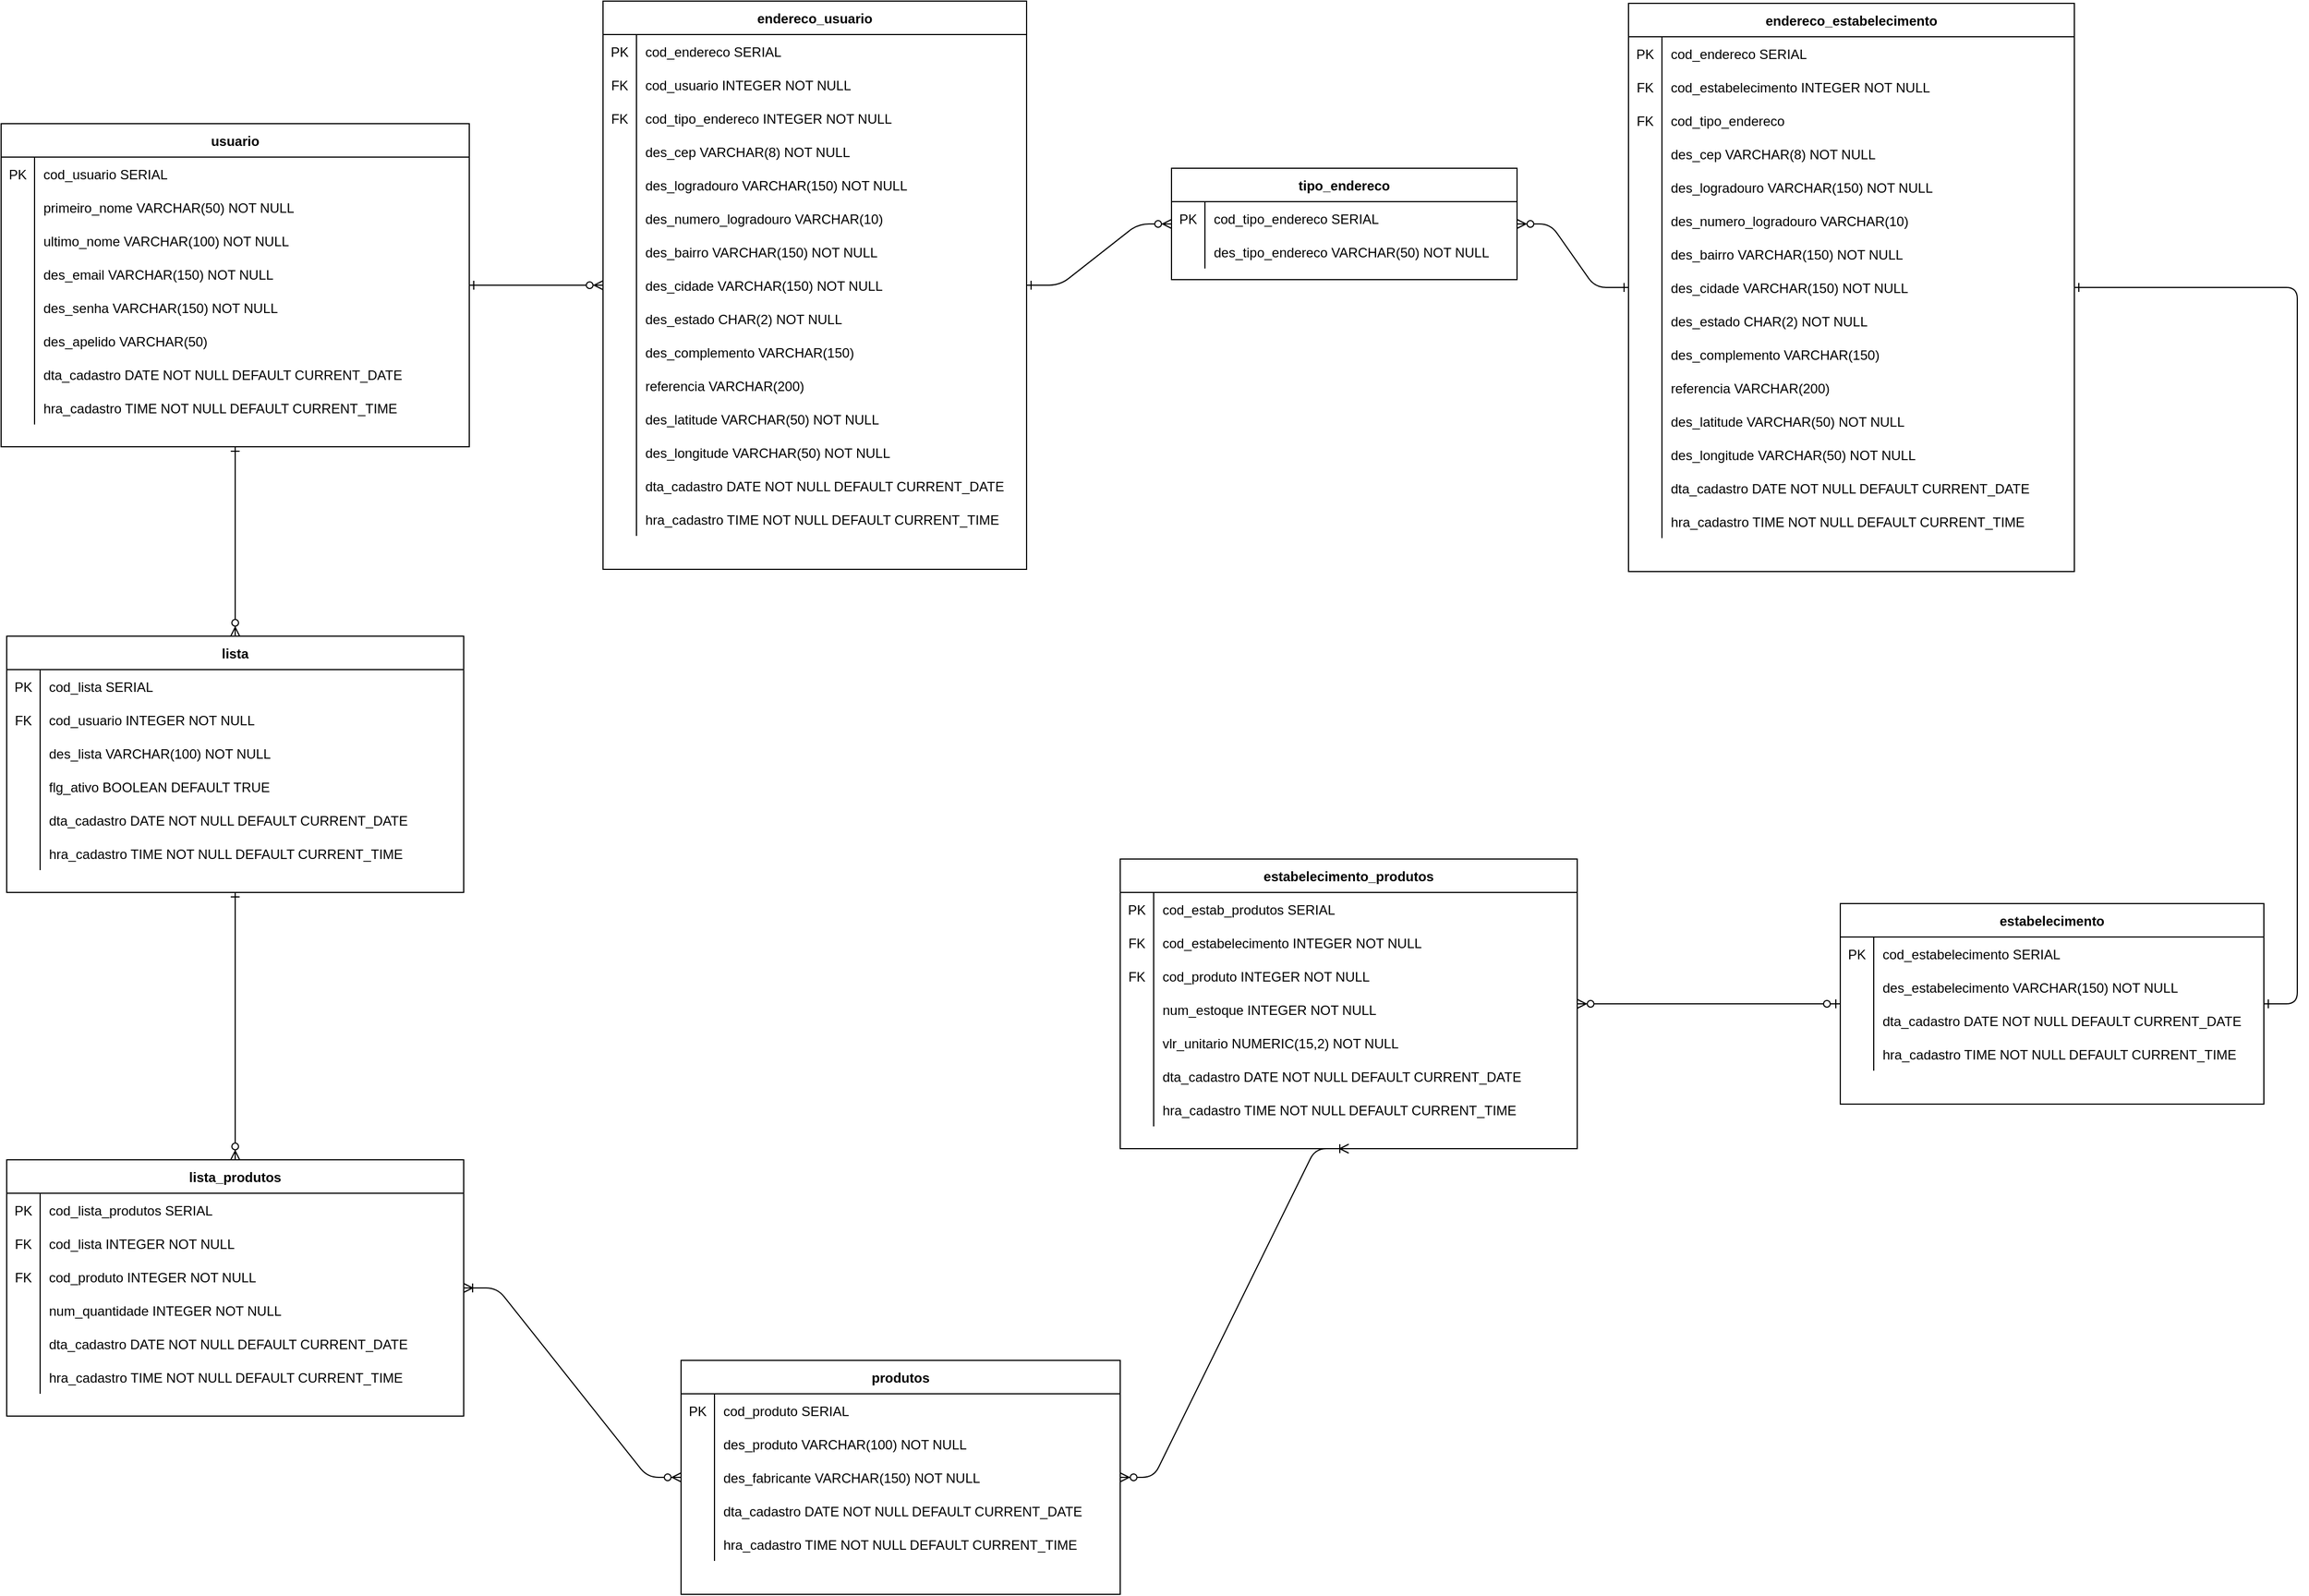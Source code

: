 <mxfile version="14.8.4" type="device"><diagram id="R2lEEEUBdFMjLlhIrx00" name="Page-1"><mxGraphModel dx="1695" dy="522" grid="1" gridSize="10" guides="1" tooltips="1" connect="1" arrows="1" fold="1" page="0" pageScale="1" pageWidth="1100" pageHeight="850" math="0" shadow="0" extFonts="Permanent Marker^https://fonts.googleapis.com/css?family=Permanent+Marker"><root><mxCell id="0"/><mxCell id="1" parent="0"/><mxCell id="Q0-7r3M6S292P5QhJqpm-104" value="" style="edgeStyle=orthogonalEdgeStyle;rounded=0;orthogonalLoop=1;jettySize=auto;html=1;endArrow=ERzeroToMany;endFill=1;startArrow=ERone;startFill=0;" parent="1" source="Q0-7r3M6S292P5QhJqpm-1" target="Q0-7r3M6S292P5QhJqpm-91" edge="1"><mxGeometry relative="1" as="geometry"/></mxCell><mxCell id="Q0-7r3M6S292P5QhJqpm-1" value="usuario" style="shape=table;startSize=30;container=1;collapsible=1;childLayout=tableLayout;fixedRows=1;rowLines=0;fontStyle=1;align=center;resizeLast=1;" parent="1" vertex="1"><mxGeometry x="-70" y="270" width="420" height="290" as="geometry"/></mxCell><mxCell id="Q0-7r3M6S292P5QhJqpm-14" value="" style="shape=partialRectangle;collapsible=0;dropTarget=0;pointerEvents=0;fillColor=none;points=[[0,0.5],[1,0.5]];portConstraint=eastwest;top=0;left=0;right=0;bottom=0;" parent="Q0-7r3M6S292P5QhJqpm-1" vertex="1"><mxGeometry y="30" width="420" height="30" as="geometry"/></mxCell><mxCell id="Q0-7r3M6S292P5QhJqpm-15" value="PK" style="shape=partialRectangle;overflow=hidden;connectable=0;fillColor=none;top=0;left=0;bottom=0;right=0;" parent="Q0-7r3M6S292P5QhJqpm-14" vertex="1"><mxGeometry width="30" height="30" as="geometry"/></mxCell><mxCell id="Q0-7r3M6S292P5QhJqpm-16" value="cod_usuario SERIAL" style="shape=partialRectangle;overflow=hidden;connectable=0;fillColor=none;top=0;left=0;bottom=0;right=0;align=left;spacingLeft=6;" parent="Q0-7r3M6S292P5QhJqpm-14" vertex="1"><mxGeometry x="30" width="390" height="30" as="geometry"/></mxCell><mxCell id="Q0-7r3M6S292P5QhJqpm-5" value="" style="shape=partialRectangle;collapsible=0;dropTarget=0;pointerEvents=0;fillColor=none;points=[[0,0.5],[1,0.5]];portConstraint=eastwest;top=0;left=0;right=0;bottom=0;" parent="Q0-7r3M6S292P5QhJqpm-1" vertex="1"><mxGeometry y="60" width="420" height="30" as="geometry"/></mxCell><mxCell id="Q0-7r3M6S292P5QhJqpm-6" value="" style="shape=partialRectangle;overflow=hidden;connectable=0;fillColor=none;top=0;left=0;bottom=0;right=0;" parent="Q0-7r3M6S292P5QhJqpm-5" vertex="1"><mxGeometry width="30" height="30" as="geometry"/></mxCell><mxCell id="Q0-7r3M6S292P5QhJqpm-7" value="primeiro_nome VARCHAR(50) NOT NULL" style="shape=partialRectangle;overflow=hidden;connectable=0;fillColor=none;top=0;left=0;bottom=0;right=0;align=left;spacingLeft=6;" parent="Q0-7r3M6S292P5QhJqpm-5" vertex="1"><mxGeometry x="30" width="390" height="30" as="geometry"/></mxCell><mxCell id="Q0-7r3M6S292P5QhJqpm-113" value="" style="shape=partialRectangle;collapsible=0;dropTarget=0;pointerEvents=0;fillColor=none;points=[[0,0.5],[1,0.5]];portConstraint=eastwest;top=0;left=0;right=0;bottom=0;" parent="Q0-7r3M6S292P5QhJqpm-1" vertex="1"><mxGeometry y="90" width="420" height="30" as="geometry"/></mxCell><mxCell id="Q0-7r3M6S292P5QhJqpm-114" value="" style="shape=partialRectangle;overflow=hidden;connectable=0;fillColor=none;top=0;left=0;bottom=0;right=0;" parent="Q0-7r3M6S292P5QhJqpm-113" vertex="1"><mxGeometry width="30" height="30" as="geometry"/></mxCell><mxCell id="Q0-7r3M6S292P5QhJqpm-115" value="ultimo_nome VARCHAR(100) NOT NULL" style="shape=partialRectangle;overflow=hidden;connectable=0;fillColor=none;top=0;left=0;bottom=0;right=0;align=left;spacingLeft=6;" parent="Q0-7r3M6S292P5QhJqpm-113" vertex="1"><mxGeometry x="30" width="390" height="30" as="geometry"/></mxCell><mxCell id="Q0-7r3M6S292P5QhJqpm-8" value="" style="shape=partialRectangle;collapsible=0;dropTarget=0;pointerEvents=0;fillColor=none;points=[[0,0.5],[1,0.5]];portConstraint=eastwest;top=0;left=0;right=0;bottom=0;" parent="Q0-7r3M6S292P5QhJqpm-1" vertex="1"><mxGeometry y="120" width="420" height="30" as="geometry"/></mxCell><mxCell id="Q0-7r3M6S292P5QhJqpm-9" value="" style="shape=partialRectangle;overflow=hidden;connectable=0;fillColor=none;top=0;left=0;bottom=0;right=0;" parent="Q0-7r3M6S292P5QhJqpm-8" vertex="1"><mxGeometry width="30" height="30" as="geometry"/></mxCell><mxCell id="Q0-7r3M6S292P5QhJqpm-10" value="des_email VARCHAR(150) NOT NULL" style="shape=partialRectangle;overflow=hidden;connectable=0;fillColor=none;top=0;left=0;bottom=0;right=0;align=left;spacingLeft=6;" parent="Q0-7r3M6S292P5QhJqpm-8" vertex="1"><mxGeometry x="30" width="390" height="30" as="geometry"/></mxCell><mxCell id="Q0-7r3M6S292P5QhJqpm-11" value="" style="shape=partialRectangle;collapsible=0;dropTarget=0;pointerEvents=0;fillColor=none;points=[[0,0.5],[1,0.5]];portConstraint=eastwest;top=0;left=0;right=0;bottom=0;" parent="Q0-7r3M6S292P5QhJqpm-1" vertex="1"><mxGeometry y="150" width="420" height="30" as="geometry"/></mxCell><mxCell id="Q0-7r3M6S292P5QhJqpm-12" value="" style="shape=partialRectangle;overflow=hidden;connectable=0;fillColor=none;top=0;left=0;bottom=0;right=0;" parent="Q0-7r3M6S292P5QhJqpm-11" vertex="1"><mxGeometry width="30" height="30" as="geometry"/></mxCell><mxCell id="Q0-7r3M6S292P5QhJqpm-13" value="des_senha VARCHAR(150) NOT NULL" style="shape=partialRectangle;overflow=hidden;connectable=0;fillColor=none;top=0;left=0;bottom=0;right=0;align=left;spacingLeft=6;" parent="Q0-7r3M6S292P5QhJqpm-11" vertex="1"><mxGeometry x="30" width="390" height="30" as="geometry"/></mxCell><mxCell id="Q0-7r3M6S292P5QhJqpm-119" value="" style="shape=partialRectangle;collapsible=0;dropTarget=0;pointerEvents=0;fillColor=none;points=[[0,0.5],[1,0.5]];portConstraint=eastwest;top=0;left=0;right=0;bottom=0;" parent="Q0-7r3M6S292P5QhJqpm-1" vertex="1"><mxGeometry y="180" width="420" height="30" as="geometry"/></mxCell><mxCell id="Q0-7r3M6S292P5QhJqpm-120" value="" style="shape=partialRectangle;overflow=hidden;connectable=0;fillColor=none;top=0;left=0;bottom=0;right=0;" parent="Q0-7r3M6S292P5QhJqpm-119" vertex="1"><mxGeometry width="30" height="30" as="geometry"/></mxCell><mxCell id="Q0-7r3M6S292P5QhJqpm-121" value="des_apelido VARCHAR(50)" style="shape=partialRectangle;overflow=hidden;connectable=0;fillColor=none;top=0;left=0;bottom=0;right=0;align=left;spacingLeft=6;" parent="Q0-7r3M6S292P5QhJqpm-119" vertex="1"><mxGeometry x="30" width="390" height="30" as="geometry"/></mxCell><mxCell id="Q0-7r3M6S292P5QhJqpm-122" value="" style="shape=partialRectangle;collapsible=0;dropTarget=0;pointerEvents=0;fillColor=none;points=[[0,0.5],[1,0.5]];portConstraint=eastwest;top=0;left=0;right=0;bottom=0;" parent="Q0-7r3M6S292P5QhJqpm-1" vertex="1"><mxGeometry y="210" width="420" height="30" as="geometry"/></mxCell><mxCell id="Q0-7r3M6S292P5QhJqpm-123" value="" style="shape=partialRectangle;overflow=hidden;connectable=0;fillColor=none;top=0;left=0;bottom=0;right=0;" parent="Q0-7r3M6S292P5QhJqpm-122" vertex="1"><mxGeometry width="30" height="30" as="geometry"/></mxCell><mxCell id="Q0-7r3M6S292P5QhJqpm-124" value="dta_cadastro DATE NOT NULL DEFAULT CURRENT_DATE" style="shape=partialRectangle;overflow=hidden;connectable=0;fillColor=none;top=0;left=0;bottom=0;right=0;align=left;spacingLeft=6;" parent="Q0-7r3M6S292P5QhJqpm-122" vertex="1"><mxGeometry x="30" width="390" height="30" as="geometry"/></mxCell><mxCell id="Q0-7r3M6S292P5QhJqpm-116" value="" style="shape=partialRectangle;collapsible=0;dropTarget=0;pointerEvents=0;fillColor=none;points=[[0,0.5],[1,0.5]];portConstraint=eastwest;top=0;left=0;right=0;bottom=0;" parent="Q0-7r3M6S292P5QhJqpm-1" vertex="1"><mxGeometry y="240" width="420" height="30" as="geometry"/></mxCell><mxCell id="Q0-7r3M6S292P5QhJqpm-117" value="" style="shape=partialRectangle;overflow=hidden;connectable=0;fillColor=none;top=0;left=0;bottom=0;right=0;" parent="Q0-7r3M6S292P5QhJqpm-116" vertex="1"><mxGeometry width="30" height="30" as="geometry"/></mxCell><mxCell id="Q0-7r3M6S292P5QhJqpm-118" value="hra_cadastro TIME NOT NULL DEFAULT CURRENT_TIME" style="shape=partialRectangle;overflow=hidden;connectable=0;fillColor=none;top=0;left=0;bottom=0;right=0;align=left;spacingLeft=6;" parent="Q0-7r3M6S292P5QhJqpm-116" vertex="1"><mxGeometry x="30" width="390" height="30" as="geometry"/></mxCell><mxCell id="Q0-7r3M6S292P5QhJqpm-17" value="endereco_usuario" style="shape=table;startSize=30;container=1;collapsible=1;childLayout=tableLayout;fixedRows=1;rowLines=0;fontStyle=1;align=center;resizeLast=1;" parent="1" vertex="1"><mxGeometry x="470" y="160" width="380" height="510" as="geometry"/></mxCell><mxCell id="Q0-7r3M6S292P5QhJqpm-73" value="" style="shape=partialRectangle;collapsible=0;dropTarget=0;pointerEvents=0;fillColor=none;points=[[0,0.5],[1,0.5]];portConstraint=eastwest;top=0;left=0;right=0;bottom=0;" parent="Q0-7r3M6S292P5QhJqpm-17" vertex="1"><mxGeometry y="30" width="380" height="30" as="geometry"/></mxCell><mxCell id="Q0-7r3M6S292P5QhJqpm-74" value="PK" style="shape=partialRectangle;overflow=hidden;connectable=0;fillColor=none;top=0;left=0;bottom=0;right=0;" parent="Q0-7r3M6S292P5QhJqpm-73" vertex="1"><mxGeometry width="30" height="30" as="geometry"/></mxCell><mxCell id="Q0-7r3M6S292P5QhJqpm-75" value="cod_endereco SERIAL" style="shape=partialRectangle;overflow=hidden;connectable=0;fillColor=none;top=0;left=0;bottom=0;right=0;align=left;spacingLeft=6;" parent="Q0-7r3M6S292P5QhJqpm-73" vertex="1"><mxGeometry x="30" width="350" height="30" as="geometry"/></mxCell><mxCell id="Q0-7r3M6S292P5QhJqpm-127" value="" style="shape=partialRectangle;collapsible=0;dropTarget=0;pointerEvents=0;fillColor=none;points=[[0,0.5],[1,0.5]];portConstraint=eastwest;top=0;left=0;right=0;bottom=0;" parent="Q0-7r3M6S292P5QhJqpm-17" vertex="1"><mxGeometry y="60" width="380" height="30" as="geometry"/></mxCell><mxCell id="Q0-7r3M6S292P5QhJqpm-128" value="FK" style="shape=partialRectangle;overflow=hidden;connectable=0;fillColor=none;top=0;left=0;bottom=0;right=0;" parent="Q0-7r3M6S292P5QhJqpm-127" vertex="1"><mxGeometry width="30" height="30" as="geometry"/></mxCell><mxCell id="Q0-7r3M6S292P5QhJqpm-129" value="cod_usuario INTEGER NOT NULL" style="shape=partialRectangle;overflow=hidden;connectable=0;fillColor=none;top=0;left=0;bottom=0;right=0;align=left;spacingLeft=6;" parent="Q0-7r3M6S292P5QhJqpm-127" vertex="1"><mxGeometry x="30" width="350" height="30" as="geometry"/></mxCell><mxCell id="Q0-7r3M6S292P5QhJqpm-140" value="" style="shape=partialRectangle;collapsible=0;dropTarget=0;pointerEvents=0;fillColor=none;points=[[0,0.5],[1,0.5]];portConstraint=eastwest;top=0;left=0;right=0;bottom=0;" parent="Q0-7r3M6S292P5QhJqpm-17" vertex="1"><mxGeometry y="90" width="380" height="30" as="geometry"/></mxCell><mxCell id="Q0-7r3M6S292P5QhJqpm-141" value="FK" style="shape=partialRectangle;overflow=hidden;connectable=0;fillColor=none;top=0;left=0;bottom=0;right=0;" parent="Q0-7r3M6S292P5QhJqpm-140" vertex="1"><mxGeometry width="30" height="30" as="geometry"/></mxCell><mxCell id="Q0-7r3M6S292P5QhJqpm-142" value="cod_tipo_endereco INTEGER NOT NULL" style="shape=partialRectangle;overflow=hidden;connectable=0;fillColor=none;top=0;left=0;bottom=0;right=0;align=left;spacingLeft=6;" parent="Q0-7r3M6S292P5QhJqpm-140" vertex="1"><mxGeometry x="30" width="350" height="30" as="geometry"/></mxCell><mxCell id="Q0-7r3M6S292P5QhJqpm-21" value="" style="shape=partialRectangle;collapsible=0;dropTarget=0;pointerEvents=0;fillColor=none;points=[[0,0.5],[1,0.5]];portConstraint=eastwest;top=0;left=0;right=0;bottom=0;" parent="Q0-7r3M6S292P5QhJqpm-17" vertex="1"><mxGeometry y="120" width="380" height="30" as="geometry"/></mxCell><mxCell id="Q0-7r3M6S292P5QhJqpm-22" value="" style="shape=partialRectangle;overflow=hidden;connectable=0;fillColor=none;top=0;left=0;bottom=0;right=0;" parent="Q0-7r3M6S292P5QhJqpm-21" vertex="1"><mxGeometry width="30" height="30" as="geometry"/></mxCell><mxCell id="Q0-7r3M6S292P5QhJqpm-23" value="des_cep VARCHAR(8) NOT NULL" style="shape=partialRectangle;overflow=hidden;connectable=0;fillColor=none;top=0;left=0;bottom=0;right=0;align=left;spacingLeft=6;" parent="Q0-7r3M6S292P5QhJqpm-21" vertex="1"><mxGeometry x="30" width="350" height="30" as="geometry"/></mxCell><mxCell id="Q0-7r3M6S292P5QhJqpm-18" value="" style="shape=partialRectangle;collapsible=0;dropTarget=0;pointerEvents=0;fillColor=none;points=[[0,0.5],[1,0.5]];portConstraint=eastwest;top=0;left=0;right=0;bottom=0;" parent="Q0-7r3M6S292P5QhJqpm-17" vertex="1"><mxGeometry y="150" width="380" height="30" as="geometry"/></mxCell><mxCell id="Q0-7r3M6S292P5QhJqpm-19" value="" style="shape=partialRectangle;overflow=hidden;connectable=0;fillColor=none;top=0;left=0;bottom=0;right=0;" parent="Q0-7r3M6S292P5QhJqpm-18" vertex="1"><mxGeometry width="30" height="30" as="geometry"/></mxCell><mxCell id="Q0-7r3M6S292P5QhJqpm-20" value="des_logradouro VARCHAR(150) NOT NULL" style="shape=partialRectangle;overflow=hidden;connectable=0;fillColor=none;top=0;left=0;bottom=0;right=0;align=left;spacingLeft=6;" parent="Q0-7r3M6S292P5QhJqpm-18" vertex="1"><mxGeometry x="30" width="350" height="30" as="geometry"/></mxCell><mxCell id="Q0-7r3M6S292P5QhJqpm-43" value="" style="shape=partialRectangle;collapsible=0;dropTarget=0;pointerEvents=0;fillColor=none;points=[[0,0.5],[1,0.5]];portConstraint=eastwest;top=0;left=0;right=0;bottom=0;" parent="Q0-7r3M6S292P5QhJqpm-17" vertex="1"><mxGeometry y="180" width="380" height="30" as="geometry"/></mxCell><mxCell id="Q0-7r3M6S292P5QhJqpm-44" value="" style="shape=partialRectangle;overflow=hidden;connectable=0;fillColor=none;top=0;left=0;bottom=0;right=0;" parent="Q0-7r3M6S292P5QhJqpm-43" vertex="1"><mxGeometry width="30" height="30" as="geometry"/></mxCell><mxCell id="Q0-7r3M6S292P5QhJqpm-45" value="des_numero_logradouro VARCHAR(10) " style="shape=partialRectangle;overflow=hidden;connectable=0;fillColor=none;top=0;left=0;bottom=0;right=0;align=left;spacingLeft=6;" parent="Q0-7r3M6S292P5QhJqpm-43" vertex="1"><mxGeometry x="30" width="350" height="30" as="geometry"/></mxCell><mxCell id="Q0-7r3M6S292P5QhJqpm-24" value="" style="shape=partialRectangle;collapsible=0;dropTarget=0;pointerEvents=0;fillColor=none;points=[[0,0.5],[1,0.5]];portConstraint=eastwest;top=0;left=0;right=0;bottom=0;" parent="Q0-7r3M6S292P5QhJqpm-17" vertex="1"><mxGeometry y="210" width="380" height="30" as="geometry"/></mxCell><mxCell id="Q0-7r3M6S292P5QhJqpm-25" value="" style="shape=partialRectangle;overflow=hidden;connectable=0;fillColor=none;top=0;left=0;bottom=0;right=0;" parent="Q0-7r3M6S292P5QhJqpm-24" vertex="1"><mxGeometry width="30" height="30" as="geometry"/></mxCell><mxCell id="Q0-7r3M6S292P5QhJqpm-26" value="des_bairro VARCHAR(150) NOT NULL" style="shape=partialRectangle;overflow=hidden;connectable=0;fillColor=none;top=0;left=0;bottom=0;right=0;align=left;spacingLeft=6;" parent="Q0-7r3M6S292P5QhJqpm-24" vertex="1"><mxGeometry x="30" width="350" height="30" as="geometry"/></mxCell><mxCell id="Q0-7r3M6S292P5QhJqpm-27" value="" style="shape=partialRectangle;collapsible=0;dropTarget=0;pointerEvents=0;fillColor=none;points=[[0,0.5],[1,0.5]];portConstraint=eastwest;top=0;left=0;right=0;bottom=0;" parent="Q0-7r3M6S292P5QhJqpm-17" vertex="1"><mxGeometry y="240" width="380" height="30" as="geometry"/></mxCell><mxCell id="Q0-7r3M6S292P5QhJqpm-28" value="" style="shape=partialRectangle;overflow=hidden;connectable=0;fillColor=none;top=0;left=0;bottom=0;right=0;" parent="Q0-7r3M6S292P5QhJqpm-27" vertex="1"><mxGeometry width="30" height="30" as="geometry"/></mxCell><mxCell id="Q0-7r3M6S292P5QhJqpm-29" value="des_cidade VARCHAR(150) NOT NULL" style="shape=partialRectangle;overflow=hidden;connectable=0;fillColor=none;top=0;left=0;bottom=0;right=0;align=left;spacingLeft=6;" parent="Q0-7r3M6S292P5QhJqpm-27" vertex="1"><mxGeometry x="30" width="350" height="30" as="geometry"/></mxCell><mxCell id="Q0-7r3M6S292P5QhJqpm-46" value="" style="shape=partialRectangle;collapsible=0;dropTarget=0;pointerEvents=0;fillColor=none;points=[[0,0.5],[1,0.5]];portConstraint=eastwest;top=0;left=0;right=0;bottom=0;" parent="Q0-7r3M6S292P5QhJqpm-17" vertex="1"><mxGeometry y="270" width="380" height="30" as="geometry"/></mxCell><mxCell id="Q0-7r3M6S292P5QhJqpm-47" value="" style="shape=partialRectangle;overflow=hidden;connectable=0;fillColor=none;top=0;left=0;bottom=0;right=0;" parent="Q0-7r3M6S292P5QhJqpm-46" vertex="1"><mxGeometry width="30" height="30" as="geometry"/></mxCell><mxCell id="Q0-7r3M6S292P5QhJqpm-48" value="des_estado CHAR(2) NOT NULL" style="shape=partialRectangle;overflow=hidden;connectable=0;fillColor=none;top=0;left=0;bottom=0;right=0;align=left;spacingLeft=6;" parent="Q0-7r3M6S292P5QhJqpm-46" vertex="1"><mxGeometry x="30" width="350" height="30" as="geometry"/></mxCell><mxCell id="Q0-7r3M6S292P5QhJqpm-49" value="" style="shape=partialRectangle;collapsible=0;dropTarget=0;pointerEvents=0;fillColor=none;points=[[0,0.5],[1,0.5]];portConstraint=eastwest;top=0;left=0;right=0;bottom=0;" parent="Q0-7r3M6S292P5QhJqpm-17" vertex="1"><mxGeometry y="300" width="380" height="30" as="geometry"/></mxCell><mxCell id="Q0-7r3M6S292P5QhJqpm-50" value="" style="shape=partialRectangle;overflow=hidden;connectable=0;fillColor=none;top=0;left=0;bottom=0;right=0;" parent="Q0-7r3M6S292P5QhJqpm-49" vertex="1"><mxGeometry width="30" height="30" as="geometry"/></mxCell><mxCell id="Q0-7r3M6S292P5QhJqpm-51" value="des_complemento VARCHAR(150)" style="shape=partialRectangle;overflow=hidden;connectable=0;fillColor=none;top=0;left=0;bottom=0;right=0;align=left;spacingLeft=6;" parent="Q0-7r3M6S292P5QhJqpm-49" vertex="1"><mxGeometry x="30" width="350" height="30" as="geometry"/></mxCell><mxCell id="Q0-7r3M6S292P5QhJqpm-52" value="" style="shape=partialRectangle;collapsible=0;dropTarget=0;pointerEvents=0;fillColor=none;points=[[0,0.5],[1,0.5]];portConstraint=eastwest;top=0;left=0;right=0;bottom=0;" parent="Q0-7r3M6S292P5QhJqpm-17" vertex="1"><mxGeometry y="330" width="380" height="30" as="geometry"/></mxCell><mxCell id="Q0-7r3M6S292P5QhJqpm-53" value="" style="shape=partialRectangle;overflow=hidden;connectable=0;fillColor=none;top=0;left=0;bottom=0;right=0;" parent="Q0-7r3M6S292P5QhJqpm-52" vertex="1"><mxGeometry width="30" height="30" as="geometry"/></mxCell><mxCell id="Q0-7r3M6S292P5QhJqpm-54" value="referencia VARCHAR(200)" style="shape=partialRectangle;overflow=hidden;connectable=0;fillColor=none;top=0;left=0;bottom=0;right=0;align=left;spacingLeft=6;" parent="Q0-7r3M6S292P5QhJqpm-52" vertex="1"><mxGeometry x="30" width="350" height="30" as="geometry"/></mxCell><mxCell id="Q0-7r3M6S292P5QhJqpm-70" value="" style="shape=partialRectangle;collapsible=0;dropTarget=0;pointerEvents=0;fillColor=none;points=[[0,0.5],[1,0.5]];portConstraint=eastwest;top=0;left=0;right=0;bottom=0;" parent="Q0-7r3M6S292P5QhJqpm-17" vertex="1"><mxGeometry y="360" width="380" height="30" as="geometry"/></mxCell><mxCell id="Q0-7r3M6S292P5QhJqpm-71" value="" style="shape=partialRectangle;overflow=hidden;connectable=0;fillColor=none;top=0;left=0;bottom=0;right=0;" parent="Q0-7r3M6S292P5QhJqpm-70" vertex="1"><mxGeometry width="30" height="30" as="geometry"/></mxCell><mxCell id="Q0-7r3M6S292P5QhJqpm-72" value="des_latitude VARCHAR(50) NOT NULL" style="shape=partialRectangle;overflow=hidden;connectable=0;fillColor=none;top=0;left=0;bottom=0;right=0;align=left;spacingLeft=6;" parent="Q0-7r3M6S292P5QhJqpm-70" vertex="1"><mxGeometry x="30" width="350" height="30" as="geometry"/></mxCell><mxCell id="Q0-7r3M6S292P5QhJqpm-131" value="" style="shape=partialRectangle;collapsible=0;dropTarget=0;pointerEvents=0;fillColor=none;points=[[0,0.5],[1,0.5]];portConstraint=eastwest;top=0;left=0;right=0;bottom=0;" parent="Q0-7r3M6S292P5QhJqpm-17" vertex="1"><mxGeometry y="390" width="380" height="30" as="geometry"/></mxCell><mxCell id="Q0-7r3M6S292P5QhJqpm-132" value="" style="shape=partialRectangle;overflow=hidden;connectable=0;fillColor=none;top=0;left=0;bottom=0;right=0;" parent="Q0-7r3M6S292P5QhJqpm-131" vertex="1"><mxGeometry width="30" height="30" as="geometry"/></mxCell><mxCell id="Q0-7r3M6S292P5QhJqpm-133" value="des_longitude VARCHAR(50) NOT NULL" style="shape=partialRectangle;overflow=hidden;connectable=0;fillColor=none;top=0;left=0;bottom=0;right=0;align=left;spacingLeft=6;" parent="Q0-7r3M6S292P5QhJqpm-131" vertex="1"><mxGeometry x="30" width="350" height="30" as="geometry"/></mxCell><mxCell id="Q0-7r3M6S292P5QhJqpm-187" value="" style="shape=partialRectangle;collapsible=0;dropTarget=0;pointerEvents=0;fillColor=none;points=[[0,0.5],[1,0.5]];portConstraint=eastwest;top=0;left=0;right=0;bottom=0;" parent="Q0-7r3M6S292P5QhJqpm-17" vertex="1"><mxGeometry y="420" width="380" height="30" as="geometry"/></mxCell><mxCell id="Q0-7r3M6S292P5QhJqpm-188" value="" style="shape=partialRectangle;overflow=hidden;connectable=0;fillColor=none;top=0;left=0;bottom=0;right=0;" parent="Q0-7r3M6S292P5QhJqpm-187" vertex="1"><mxGeometry width="30" height="30" as="geometry"/></mxCell><mxCell id="Q0-7r3M6S292P5QhJqpm-189" value="dta_cadastro DATE NOT NULL DEFAULT CURRENT_DATE" style="shape=partialRectangle;overflow=hidden;connectable=0;fillColor=none;top=0;left=0;bottom=0;right=0;align=left;spacingLeft=6;" parent="Q0-7r3M6S292P5QhJqpm-187" vertex="1"><mxGeometry x="30" width="350" height="30" as="geometry"/></mxCell><mxCell id="Q0-7r3M6S292P5QhJqpm-190" value="" style="shape=partialRectangle;collapsible=0;dropTarget=0;pointerEvents=0;fillColor=none;points=[[0,0.5],[1,0.5]];portConstraint=eastwest;top=0;left=0;right=0;bottom=0;" parent="Q0-7r3M6S292P5QhJqpm-17" vertex="1"><mxGeometry y="450" width="380" height="30" as="geometry"/></mxCell><mxCell id="Q0-7r3M6S292P5QhJqpm-191" value="" style="shape=partialRectangle;overflow=hidden;connectable=0;fillColor=none;top=0;left=0;bottom=0;right=0;" parent="Q0-7r3M6S292P5QhJqpm-190" vertex="1"><mxGeometry width="30" height="30" as="geometry"/></mxCell><mxCell id="Q0-7r3M6S292P5QhJqpm-192" value="hra_cadastro TIME NOT NULL DEFAULT CURRENT_TIME" style="shape=partialRectangle;overflow=hidden;connectable=0;fillColor=none;top=0;left=0;bottom=0;right=0;align=left;spacingLeft=6;" parent="Q0-7r3M6S292P5QhJqpm-190" vertex="1"><mxGeometry x="30" width="350" height="30" as="geometry"/></mxCell><mxCell id="Q0-7r3M6S292P5QhJqpm-30" value="tipo_endereco" style="shape=table;startSize=30;container=1;collapsible=1;childLayout=tableLayout;fixedRows=1;rowLines=0;fontStyle=1;align=center;resizeLast=1;" parent="1" vertex="1"><mxGeometry x="980" y="310" width="310" height="100" as="geometry"/></mxCell><mxCell id="Q0-7r3M6S292P5QhJqpm-137" value="" style="shape=partialRectangle;collapsible=0;dropTarget=0;pointerEvents=0;fillColor=none;points=[[0,0.5],[1,0.5]];portConstraint=eastwest;top=0;left=0;right=0;bottom=0;" parent="Q0-7r3M6S292P5QhJqpm-30" vertex="1"><mxGeometry y="30" width="310" height="30" as="geometry"/></mxCell><mxCell id="Q0-7r3M6S292P5QhJqpm-138" value="PK" style="shape=partialRectangle;overflow=hidden;connectable=0;fillColor=none;top=0;left=0;bottom=0;right=0;" parent="Q0-7r3M6S292P5QhJqpm-137" vertex="1"><mxGeometry width="30" height="30" as="geometry"/></mxCell><mxCell id="Q0-7r3M6S292P5QhJqpm-139" value="cod_tipo_endereco SERIAL" style="shape=partialRectangle;overflow=hidden;connectable=0;fillColor=none;top=0;left=0;bottom=0;right=0;align=left;spacingLeft=6;" parent="Q0-7r3M6S292P5QhJqpm-137" vertex="1"><mxGeometry x="30" width="280" height="30" as="geometry"/></mxCell><mxCell id="Q0-7r3M6S292P5QhJqpm-31" value="" style="shape=partialRectangle;collapsible=0;dropTarget=0;pointerEvents=0;fillColor=none;points=[[0,0.5],[1,0.5]];portConstraint=eastwest;top=0;left=0;right=0;bottom=0;" parent="Q0-7r3M6S292P5QhJqpm-30" vertex="1"><mxGeometry y="60" width="310" height="30" as="geometry"/></mxCell><mxCell id="Q0-7r3M6S292P5QhJqpm-32" value="" style="shape=partialRectangle;overflow=hidden;connectable=0;fillColor=none;top=0;left=0;bottom=0;right=0;" parent="Q0-7r3M6S292P5QhJqpm-31" vertex="1"><mxGeometry width="30" height="30" as="geometry"/></mxCell><mxCell id="Q0-7r3M6S292P5QhJqpm-33" value="des_tipo_endereco VARCHAR(50) NOT NULL" style="shape=partialRectangle;overflow=hidden;connectable=0;fillColor=none;top=0;left=0;bottom=0;right=0;align=left;spacingLeft=6;" parent="Q0-7r3M6S292P5QhJqpm-31" vertex="1"><mxGeometry x="30" width="280" height="30" as="geometry"/></mxCell><mxCell id="Q0-7r3M6S292P5QhJqpm-55" value="" style="edgeStyle=entityRelationEdgeStyle;endArrow=ERzeroToMany;startArrow=ERone;endFill=1;startFill=0;" parent="1" source="Q0-7r3M6S292P5QhJqpm-17" target="Q0-7r3M6S292P5QhJqpm-30" edge="1"><mxGeometry width="100" height="100" relative="1" as="geometry"><mxPoint x="850" y="560" as="sourcePoint"/><mxPoint x="850" y="750" as="targetPoint"/></mxGeometry></mxCell><mxCell id="Q0-7r3M6S292P5QhJqpm-56" value="" style="edgeStyle=entityRelationEdgeStyle;endArrow=ERzeroToMany;startArrow=ERone;endFill=1;startFill=0;" parent="1" source="Q0-7r3M6S292P5QhJqpm-1" target="Q0-7r3M6S292P5QhJqpm-17" edge="1"><mxGeometry width="100" height="100" relative="1" as="geometry"><mxPoint x="440" y="660" as="sourcePoint"/><mxPoint x="440" y="850" as="targetPoint"/></mxGeometry></mxCell><mxCell id="Q0-7r3M6S292P5QhJqpm-57" value="estabelecimento" style="shape=table;startSize=30;container=1;collapsible=1;childLayout=tableLayout;fixedRows=1;rowLines=0;fontStyle=1;align=center;resizeLast=1;" parent="1" vertex="1"><mxGeometry x="1580" y="970" width="380" height="180" as="geometry"/></mxCell><mxCell id="Q0-7r3M6S292P5QhJqpm-199" value="" style="shape=partialRectangle;collapsible=0;dropTarget=0;pointerEvents=0;fillColor=none;points=[[0,0.5],[1,0.5]];portConstraint=eastwest;top=0;left=0;right=0;bottom=0;" parent="Q0-7r3M6S292P5QhJqpm-57" vertex="1"><mxGeometry y="30" width="380" height="30" as="geometry"/></mxCell><mxCell id="Q0-7r3M6S292P5QhJqpm-200" value="PK" style="shape=partialRectangle;overflow=hidden;connectable=0;fillColor=none;top=0;left=0;bottom=0;right=0;" parent="Q0-7r3M6S292P5QhJqpm-199" vertex="1"><mxGeometry width="30" height="30" as="geometry"/></mxCell><mxCell id="Q0-7r3M6S292P5QhJqpm-201" value="cod_estabelecimento SERIAL" style="shape=partialRectangle;overflow=hidden;connectable=0;fillColor=none;top=0;left=0;bottom=0;right=0;align=left;spacingLeft=6;" parent="Q0-7r3M6S292P5QhJqpm-199" vertex="1"><mxGeometry x="30" width="350" height="30" as="geometry"/></mxCell><mxCell id="Q0-7r3M6S292P5QhJqpm-58" value="" style="shape=partialRectangle;collapsible=0;dropTarget=0;pointerEvents=0;fillColor=none;points=[[0,0.5],[1,0.5]];portConstraint=eastwest;top=0;left=0;right=0;bottom=0;" parent="Q0-7r3M6S292P5QhJqpm-57" vertex="1"><mxGeometry y="60" width="380" height="30" as="geometry"/></mxCell><mxCell id="Q0-7r3M6S292P5QhJqpm-59" value="" style="shape=partialRectangle;overflow=hidden;connectable=0;fillColor=none;top=0;left=0;bottom=0;right=0;" parent="Q0-7r3M6S292P5QhJqpm-58" vertex="1"><mxGeometry width="30" height="30" as="geometry"/></mxCell><mxCell id="Q0-7r3M6S292P5QhJqpm-60" value="des_estabelecimento VARCHAR(150) NOT NULL" style="shape=partialRectangle;overflow=hidden;connectable=0;fillColor=none;top=0;left=0;bottom=0;right=0;align=left;spacingLeft=6;" parent="Q0-7r3M6S292P5QhJqpm-58" vertex="1"><mxGeometry x="30" width="350" height="30" as="geometry"/></mxCell><mxCell id="Q0-7r3M6S292P5QhJqpm-202" value="" style="shape=partialRectangle;collapsible=0;dropTarget=0;pointerEvents=0;fillColor=none;points=[[0,0.5],[1,0.5]];portConstraint=eastwest;top=0;left=0;right=0;bottom=0;" parent="Q0-7r3M6S292P5QhJqpm-57" vertex="1"><mxGeometry y="90" width="380" height="30" as="geometry"/></mxCell><mxCell id="Q0-7r3M6S292P5QhJqpm-203" value="" style="shape=partialRectangle;overflow=hidden;connectable=0;fillColor=none;top=0;left=0;bottom=0;right=0;" parent="Q0-7r3M6S292P5QhJqpm-202" vertex="1"><mxGeometry width="30" height="30" as="geometry"/></mxCell><mxCell id="Q0-7r3M6S292P5QhJqpm-204" value="dta_cadastro DATE NOT NULL DEFAULT CURRENT_DATE" style="shape=partialRectangle;overflow=hidden;connectable=0;fillColor=none;top=0;left=0;bottom=0;right=0;align=left;spacingLeft=6;" parent="Q0-7r3M6S292P5QhJqpm-202" vertex="1"><mxGeometry x="30" width="350" height="30" as="geometry"/></mxCell><mxCell id="Q0-7r3M6S292P5QhJqpm-205" value="" style="shape=partialRectangle;collapsible=0;dropTarget=0;pointerEvents=0;fillColor=none;points=[[0,0.5],[1,0.5]];portConstraint=eastwest;top=0;left=0;right=0;bottom=0;" parent="Q0-7r3M6S292P5QhJqpm-57" vertex="1"><mxGeometry y="120" width="380" height="30" as="geometry"/></mxCell><mxCell id="Q0-7r3M6S292P5QhJqpm-206" value="" style="shape=partialRectangle;overflow=hidden;connectable=0;fillColor=none;top=0;left=0;bottom=0;right=0;" parent="Q0-7r3M6S292P5QhJqpm-205" vertex="1"><mxGeometry width="30" height="30" as="geometry"/></mxCell><mxCell id="Q0-7r3M6S292P5QhJqpm-207" value="hra_cadastro TIME NOT NULL DEFAULT CURRENT_TIME" style="shape=partialRectangle;overflow=hidden;connectable=0;fillColor=none;top=0;left=0;bottom=0;right=0;align=left;spacingLeft=6;" parent="Q0-7r3M6S292P5QhJqpm-205" vertex="1"><mxGeometry x="30" width="350" height="30" as="geometry"/></mxCell><mxCell id="Q0-7r3M6S292P5QhJqpm-79" value="" style="edgeStyle=entityRelationEdgeStyle;endArrow=ERone;startArrow=ERone;endFill=0;startFill=0;" parent="1" source="Q0-7r3M6S292P5QhJqpm-146" target="Q0-7r3M6S292P5QhJqpm-57" edge="1"><mxGeometry width="100" height="100" relative="1" as="geometry"><mxPoint x="1200" y="400" as="sourcePoint"/><mxPoint x="890" y="640.0" as="targetPoint"/></mxGeometry></mxCell><mxCell id="Q0-7r3M6S292P5QhJqpm-80" value="produtos" style="shape=table;startSize=30;container=1;collapsible=1;childLayout=tableLayout;fixedRows=1;rowLines=0;fontStyle=1;align=center;resizeLast=1;" parent="1" vertex="1"><mxGeometry x="540" y="1380" width="394" height="210" as="geometry"/></mxCell><mxCell id="Q0-7r3M6S292P5QhJqpm-208" value="" style="shape=partialRectangle;collapsible=0;dropTarget=0;pointerEvents=0;fillColor=none;points=[[0,0.5],[1,0.5]];portConstraint=eastwest;top=0;left=0;right=0;bottom=0;" parent="Q0-7r3M6S292P5QhJqpm-80" vertex="1"><mxGeometry y="30" width="394" height="30" as="geometry"/></mxCell><mxCell id="Q0-7r3M6S292P5QhJqpm-209" value="PK" style="shape=partialRectangle;overflow=hidden;connectable=0;fillColor=none;top=0;left=0;bottom=0;right=0;" parent="Q0-7r3M6S292P5QhJqpm-208" vertex="1"><mxGeometry width="30" height="30" as="geometry"/></mxCell><mxCell id="Q0-7r3M6S292P5QhJqpm-210" value="cod_produto SERIAL" style="shape=partialRectangle;overflow=hidden;connectable=0;fillColor=none;top=0;left=0;bottom=0;right=0;align=left;spacingLeft=6;" parent="Q0-7r3M6S292P5QhJqpm-208" vertex="1"><mxGeometry x="30" width="364" height="30" as="geometry"/></mxCell><mxCell id="Q0-7r3M6S292P5QhJqpm-81" value="" style="shape=partialRectangle;collapsible=0;dropTarget=0;pointerEvents=0;fillColor=none;points=[[0,0.5],[1,0.5]];portConstraint=eastwest;top=0;left=0;right=0;bottom=0;" parent="Q0-7r3M6S292P5QhJqpm-80" vertex="1"><mxGeometry y="60" width="394" height="30" as="geometry"/></mxCell><mxCell id="Q0-7r3M6S292P5QhJqpm-82" value="" style="shape=partialRectangle;overflow=hidden;connectable=0;fillColor=none;top=0;left=0;bottom=0;right=0;" parent="Q0-7r3M6S292P5QhJqpm-81" vertex="1"><mxGeometry width="30" height="30" as="geometry"/></mxCell><mxCell id="Q0-7r3M6S292P5QhJqpm-83" value="des_produto VARCHAR(100) NOT NULL" style="shape=partialRectangle;overflow=hidden;connectable=0;fillColor=none;top=0;left=0;bottom=0;right=0;align=left;spacingLeft=6;" parent="Q0-7r3M6S292P5QhJqpm-81" vertex="1"><mxGeometry x="30" width="364" height="30" as="geometry"/></mxCell><mxCell id="Q0-7r3M6S292P5QhJqpm-84" value="" style="shape=partialRectangle;collapsible=0;dropTarget=0;pointerEvents=0;fillColor=none;points=[[0,0.5],[1,0.5]];portConstraint=eastwest;top=0;left=0;right=0;bottom=0;" parent="Q0-7r3M6S292P5QhJqpm-80" vertex="1"><mxGeometry y="90" width="394" height="30" as="geometry"/></mxCell><mxCell id="Q0-7r3M6S292P5QhJqpm-85" value="" style="shape=partialRectangle;overflow=hidden;connectable=0;fillColor=none;top=0;left=0;bottom=0;right=0;" parent="Q0-7r3M6S292P5QhJqpm-84" vertex="1"><mxGeometry width="30" height="30" as="geometry"/></mxCell><mxCell id="Q0-7r3M6S292P5QhJqpm-86" value="des_fabricante VARCHAR(150) NOT NULL" style="shape=partialRectangle;overflow=hidden;connectable=0;fillColor=none;top=0;left=0;bottom=0;right=0;align=left;spacingLeft=6;" parent="Q0-7r3M6S292P5QhJqpm-84" vertex="1"><mxGeometry x="30" width="364" height="30" as="geometry"/></mxCell><mxCell id="Q0-7r3M6S292P5QhJqpm-263" value="" style="shape=partialRectangle;collapsible=0;dropTarget=0;pointerEvents=0;fillColor=none;points=[[0,0.5],[1,0.5]];portConstraint=eastwest;top=0;left=0;right=0;bottom=0;" parent="Q0-7r3M6S292P5QhJqpm-80" vertex="1"><mxGeometry y="120" width="394" height="30" as="geometry"/></mxCell><mxCell id="Q0-7r3M6S292P5QhJqpm-264" value="" style="shape=partialRectangle;overflow=hidden;connectable=0;fillColor=none;top=0;left=0;bottom=0;right=0;" parent="Q0-7r3M6S292P5QhJqpm-263" vertex="1"><mxGeometry width="30" height="30" as="geometry"/></mxCell><mxCell id="Q0-7r3M6S292P5QhJqpm-265" value="dta_cadastro DATE NOT NULL DEFAULT CURRENT_DATE" style="shape=partialRectangle;overflow=hidden;connectable=0;fillColor=none;top=0;left=0;bottom=0;right=0;align=left;spacingLeft=6;" parent="Q0-7r3M6S292P5QhJqpm-263" vertex="1"><mxGeometry x="30" width="364" height="30" as="geometry"/></mxCell><mxCell id="Q0-7r3M6S292P5QhJqpm-87" value="" style="shape=partialRectangle;collapsible=0;dropTarget=0;pointerEvents=0;fillColor=none;points=[[0,0.5],[1,0.5]];portConstraint=eastwest;top=0;left=0;right=0;bottom=0;" parent="Q0-7r3M6S292P5QhJqpm-80" vertex="1"><mxGeometry y="150" width="394" height="30" as="geometry"/></mxCell><mxCell id="Q0-7r3M6S292P5QhJqpm-88" value="" style="shape=partialRectangle;overflow=hidden;connectable=0;fillColor=none;top=0;left=0;bottom=0;right=0;" parent="Q0-7r3M6S292P5QhJqpm-87" vertex="1"><mxGeometry width="30" height="30" as="geometry"/></mxCell><mxCell id="Q0-7r3M6S292P5QhJqpm-89" value="hra_cadastro TIME NOT NULL DEFAULT CURRENT_TIME" style="shape=partialRectangle;overflow=hidden;connectable=0;fillColor=none;top=0;left=0;bottom=0;right=0;align=left;spacingLeft=6;" parent="Q0-7r3M6S292P5QhJqpm-87" vertex="1"><mxGeometry x="30" width="364" height="30" as="geometry"/></mxCell><mxCell id="Q0-7r3M6S292P5QhJqpm-90" value="" style="edgeStyle=entityRelationEdgeStyle;endArrow=ERzeroToMany;startArrow=ERoneToMany;endFill=1;startFill=0;exitX=0.5;exitY=1;exitDx=0;exitDy=0;" parent="1" source="Q0-7r3M6S292P5QhJqpm-243" target="Q0-7r3M6S292P5QhJqpm-80" edge="1"><mxGeometry width="100" height="100" relative="1" as="geometry"><mxPoint x="1330" y="865" as="sourcePoint"/><mxPoint x="1650" y="800" as="targetPoint"/></mxGeometry></mxCell><mxCell id="Q0-7r3M6S292P5QhJqpm-242" value="" style="edgeStyle=orthogonalEdgeStyle;rounded=0;orthogonalLoop=1;jettySize=auto;html=1;startArrow=ERone;startFill=0;endArrow=ERzeroToMany;endFill=1;" parent="1" source="Q0-7r3M6S292P5QhJqpm-91" target="Q0-7r3M6S292P5QhJqpm-223" edge="1"><mxGeometry relative="1" as="geometry"/></mxCell><mxCell id="Q0-7r3M6S292P5QhJqpm-91" value="lista" style="shape=table;startSize=30;container=1;collapsible=1;childLayout=tableLayout;fixedRows=1;rowLines=0;fontStyle=1;align=center;resizeLast=1;" parent="1" vertex="1"><mxGeometry x="-65" y="730" width="410" height="230" as="geometry"/></mxCell><mxCell id="Q0-7r3M6S292P5QhJqpm-211" value="" style="shape=partialRectangle;collapsible=0;dropTarget=0;pointerEvents=0;fillColor=none;points=[[0,0.5],[1,0.5]];portConstraint=eastwest;top=0;left=0;right=0;bottom=0;" parent="Q0-7r3M6S292P5QhJqpm-91" vertex="1"><mxGeometry y="30" width="410" height="30" as="geometry"/></mxCell><mxCell id="Q0-7r3M6S292P5QhJqpm-212" value="PK" style="shape=partialRectangle;overflow=hidden;connectable=0;fillColor=none;top=0;left=0;bottom=0;right=0;" parent="Q0-7r3M6S292P5QhJqpm-211" vertex="1"><mxGeometry width="30" height="30" as="geometry"/></mxCell><mxCell id="Q0-7r3M6S292P5QhJqpm-213" value="cod_lista SERIAL" style="shape=partialRectangle;overflow=hidden;connectable=0;fillColor=none;top=0;left=0;bottom=0;right=0;align=left;spacingLeft=6;" parent="Q0-7r3M6S292P5QhJqpm-211" vertex="1"><mxGeometry x="30" width="380" height="30" as="geometry"/></mxCell><mxCell id="Q0-7r3M6S292P5QhJqpm-95" value="" style="shape=partialRectangle;collapsible=0;dropTarget=0;pointerEvents=0;fillColor=none;points=[[0,0.5],[1,0.5]];portConstraint=eastwest;top=0;left=0;right=0;bottom=0;" parent="Q0-7r3M6S292P5QhJqpm-91" vertex="1"><mxGeometry y="60" width="410" height="30" as="geometry"/></mxCell><mxCell id="Q0-7r3M6S292P5QhJqpm-96" value="FK" style="shape=partialRectangle;overflow=hidden;connectable=0;fillColor=none;top=0;left=0;bottom=0;right=0;" parent="Q0-7r3M6S292P5QhJqpm-95" vertex="1"><mxGeometry width="30" height="30" as="geometry"/></mxCell><mxCell id="Q0-7r3M6S292P5QhJqpm-97" value="cod_usuario INTEGER NOT NULL" style="shape=partialRectangle;overflow=hidden;connectable=0;fillColor=none;top=0;left=0;bottom=0;right=0;align=left;spacingLeft=6;" parent="Q0-7r3M6S292P5QhJqpm-95" vertex="1"><mxGeometry x="30" width="380" height="30" as="geometry"/></mxCell><mxCell id="Q0-7r3M6S292P5QhJqpm-92" value="" style="shape=partialRectangle;collapsible=0;dropTarget=0;pointerEvents=0;fillColor=none;points=[[0,0.5],[1,0.5]];portConstraint=eastwest;top=0;left=0;right=0;bottom=0;" parent="Q0-7r3M6S292P5QhJqpm-91" vertex="1"><mxGeometry y="90" width="410" height="30" as="geometry"/></mxCell><mxCell id="Q0-7r3M6S292P5QhJqpm-93" value="" style="shape=partialRectangle;overflow=hidden;connectable=0;fillColor=none;top=0;left=0;bottom=0;right=0;" parent="Q0-7r3M6S292P5QhJqpm-92" vertex="1"><mxGeometry width="30" height="30" as="geometry"/></mxCell><mxCell id="Q0-7r3M6S292P5QhJqpm-94" value="des_lista VARCHAR(100) NOT NULL" style="shape=partialRectangle;overflow=hidden;connectable=0;fillColor=none;top=0;left=0;bottom=0;right=0;align=left;spacingLeft=6;" parent="Q0-7r3M6S292P5QhJqpm-92" vertex="1"><mxGeometry x="30" width="380" height="30" as="geometry"/></mxCell><mxCell id="Q0-7r3M6S292P5QhJqpm-217" value="" style="shape=partialRectangle;collapsible=0;dropTarget=0;pointerEvents=0;fillColor=none;points=[[0,0.5],[1,0.5]];portConstraint=eastwest;top=0;left=0;right=0;bottom=0;" parent="Q0-7r3M6S292P5QhJqpm-91" vertex="1"><mxGeometry y="120" width="410" height="30" as="geometry"/></mxCell><mxCell id="Q0-7r3M6S292P5QhJqpm-218" value="" style="shape=partialRectangle;overflow=hidden;connectable=0;fillColor=none;top=0;left=0;bottom=0;right=0;" parent="Q0-7r3M6S292P5QhJqpm-217" vertex="1"><mxGeometry width="30" height="30" as="geometry"/></mxCell><mxCell id="Q0-7r3M6S292P5QhJqpm-219" value="flg_ativo BOOLEAN DEFAULT TRUE" style="shape=partialRectangle;overflow=hidden;connectable=0;fillColor=none;top=0;left=0;bottom=0;right=0;align=left;spacingLeft=6;" parent="Q0-7r3M6S292P5QhJqpm-217" vertex="1"><mxGeometry x="30" width="380" height="30" as="geometry"/></mxCell><mxCell id="Q0-7r3M6S292P5QhJqpm-220" value="" style="shape=partialRectangle;collapsible=0;dropTarget=0;pointerEvents=0;fillColor=none;points=[[0,0.5],[1,0.5]];portConstraint=eastwest;top=0;left=0;right=0;bottom=0;" parent="Q0-7r3M6S292P5QhJqpm-91" vertex="1"><mxGeometry y="150" width="410" height="30" as="geometry"/></mxCell><mxCell id="Q0-7r3M6S292P5QhJqpm-221" value="" style="shape=partialRectangle;overflow=hidden;connectable=0;fillColor=none;top=0;left=0;bottom=0;right=0;" parent="Q0-7r3M6S292P5QhJqpm-220" vertex="1"><mxGeometry width="30" height="30" as="geometry"/></mxCell><mxCell id="Q0-7r3M6S292P5QhJqpm-222" value="dta_cadastro DATE NOT NULL DEFAULT CURRENT_DATE" style="shape=partialRectangle;overflow=hidden;connectable=0;fillColor=none;top=0;left=0;bottom=0;right=0;align=left;spacingLeft=6;" parent="Q0-7r3M6S292P5QhJqpm-220" vertex="1"><mxGeometry x="30" width="380" height="30" as="geometry"/></mxCell><mxCell id="Q0-7r3M6S292P5QhJqpm-214" value="" style="shape=partialRectangle;collapsible=0;dropTarget=0;pointerEvents=0;fillColor=none;points=[[0,0.5],[1,0.5]];portConstraint=eastwest;top=0;left=0;right=0;bottom=0;" parent="Q0-7r3M6S292P5QhJqpm-91" vertex="1"><mxGeometry y="180" width="410" height="30" as="geometry"/></mxCell><mxCell id="Q0-7r3M6S292P5QhJqpm-215" value="" style="shape=partialRectangle;overflow=hidden;connectable=0;fillColor=none;top=0;left=0;bottom=0;right=0;" parent="Q0-7r3M6S292P5QhJqpm-214" vertex="1"><mxGeometry width="30" height="30" as="geometry"/></mxCell><mxCell id="Q0-7r3M6S292P5QhJqpm-216" value="hra_cadastro TIME NOT NULL DEFAULT CURRENT_TIME" style="shape=partialRectangle;overflow=hidden;connectable=0;fillColor=none;top=0;left=0;bottom=0;right=0;align=left;spacingLeft=6;" parent="Q0-7r3M6S292P5QhJqpm-214" vertex="1"><mxGeometry x="30" width="380" height="30" as="geometry"/></mxCell><mxCell id="Q0-7r3M6S292P5QhJqpm-105" value="" style="edgeStyle=entityRelationEdgeStyle;endArrow=ERzeroToMany;startArrow=ERoneToMany;endFill=1;startFill=0;" parent="1" source="Q0-7r3M6S292P5QhJqpm-223" target="Q0-7r3M6S292P5QhJqpm-80" edge="1"><mxGeometry width="100" height="100" relative="1" as="geometry"><mxPoint x="780" y="1150" as="sourcePoint"/><mxPoint x="1490" y="1050" as="targetPoint"/></mxGeometry></mxCell><mxCell id="Q0-7r3M6S292P5QhJqpm-146" value="endereco_estabelecimento" style="shape=table;startSize=30;container=1;collapsible=1;childLayout=tableLayout;fixedRows=1;rowLines=0;fontStyle=1;align=center;resizeLast=1;" parent="1" vertex="1"><mxGeometry x="1390" y="162" width="400" height="510" as="geometry"/></mxCell><mxCell id="Q0-7r3M6S292P5QhJqpm-147" value="" style="shape=partialRectangle;collapsible=0;dropTarget=0;pointerEvents=0;fillColor=none;points=[[0,0.5],[1,0.5]];portConstraint=eastwest;top=0;left=0;right=0;bottom=0;" parent="Q0-7r3M6S292P5QhJqpm-146" vertex="1"><mxGeometry y="30" width="400" height="30" as="geometry"/></mxCell><mxCell id="Q0-7r3M6S292P5QhJqpm-148" value="PK" style="shape=partialRectangle;overflow=hidden;connectable=0;fillColor=none;top=0;left=0;bottom=0;right=0;" parent="Q0-7r3M6S292P5QhJqpm-147" vertex="1"><mxGeometry width="30" height="30" as="geometry"/></mxCell><mxCell id="Q0-7r3M6S292P5QhJqpm-149" value="cod_endereco SERIAL" style="shape=partialRectangle;overflow=hidden;connectable=0;fillColor=none;top=0;left=0;bottom=0;right=0;align=left;spacingLeft=6;" parent="Q0-7r3M6S292P5QhJqpm-147" vertex="1"><mxGeometry x="30" width="370" height="30" as="geometry"/></mxCell><mxCell id="Q0-7r3M6S292P5QhJqpm-150" value="" style="shape=partialRectangle;collapsible=0;dropTarget=0;pointerEvents=0;fillColor=none;points=[[0,0.5],[1,0.5]];portConstraint=eastwest;top=0;left=0;right=0;bottom=0;" parent="Q0-7r3M6S292P5QhJqpm-146" vertex="1"><mxGeometry y="60" width="400" height="30" as="geometry"/></mxCell><mxCell id="Q0-7r3M6S292P5QhJqpm-151" value="FK" style="shape=partialRectangle;overflow=hidden;connectable=0;fillColor=none;top=0;left=0;bottom=0;right=0;" parent="Q0-7r3M6S292P5QhJqpm-150" vertex="1"><mxGeometry width="30" height="30" as="geometry"/></mxCell><mxCell id="Q0-7r3M6S292P5QhJqpm-152" value="cod_estabelecimento INTEGER NOT NULL" style="shape=partialRectangle;overflow=hidden;connectable=0;fillColor=none;top=0;left=0;bottom=0;right=0;align=left;spacingLeft=6;" parent="Q0-7r3M6S292P5QhJqpm-150" vertex="1"><mxGeometry x="30" width="370" height="30" as="geometry"/></mxCell><mxCell id="Q0-7r3M6S292P5QhJqpm-153" value="" style="shape=partialRectangle;collapsible=0;dropTarget=0;pointerEvents=0;fillColor=none;points=[[0,0.5],[1,0.5]];portConstraint=eastwest;top=0;left=0;right=0;bottom=0;" parent="Q0-7r3M6S292P5QhJqpm-146" vertex="1"><mxGeometry y="90" width="400" height="30" as="geometry"/></mxCell><mxCell id="Q0-7r3M6S292P5QhJqpm-154" value="FK" style="shape=partialRectangle;overflow=hidden;connectable=0;fillColor=none;top=0;left=0;bottom=0;right=0;" parent="Q0-7r3M6S292P5QhJqpm-153" vertex="1"><mxGeometry width="30" height="30" as="geometry"/></mxCell><mxCell id="Q0-7r3M6S292P5QhJqpm-155" value="cod_tipo_endereco" style="shape=partialRectangle;overflow=hidden;connectable=0;fillColor=none;top=0;left=0;bottom=0;right=0;align=left;spacingLeft=6;" parent="Q0-7r3M6S292P5QhJqpm-153" vertex="1"><mxGeometry x="30" width="370" height="30" as="geometry"/></mxCell><mxCell id="Q0-7r3M6S292P5QhJqpm-156" value="" style="shape=partialRectangle;collapsible=0;dropTarget=0;pointerEvents=0;fillColor=none;points=[[0,0.5],[1,0.5]];portConstraint=eastwest;top=0;left=0;right=0;bottom=0;" parent="Q0-7r3M6S292P5QhJqpm-146" vertex="1"><mxGeometry y="120" width="400" height="30" as="geometry"/></mxCell><mxCell id="Q0-7r3M6S292P5QhJqpm-157" value="" style="shape=partialRectangle;overflow=hidden;connectable=0;fillColor=none;top=0;left=0;bottom=0;right=0;" parent="Q0-7r3M6S292P5QhJqpm-156" vertex="1"><mxGeometry width="30" height="30" as="geometry"/></mxCell><mxCell id="Q0-7r3M6S292P5QhJqpm-158" value="des_cep VARCHAR(8) NOT NULL" style="shape=partialRectangle;overflow=hidden;connectable=0;fillColor=none;top=0;left=0;bottom=0;right=0;align=left;spacingLeft=6;" parent="Q0-7r3M6S292P5QhJqpm-156" vertex="1"><mxGeometry x="30" width="370" height="30" as="geometry"/></mxCell><mxCell id="Q0-7r3M6S292P5QhJqpm-159" value="" style="shape=partialRectangle;collapsible=0;dropTarget=0;pointerEvents=0;fillColor=none;points=[[0,0.5],[1,0.5]];portConstraint=eastwest;top=0;left=0;right=0;bottom=0;" parent="Q0-7r3M6S292P5QhJqpm-146" vertex="1"><mxGeometry y="150" width="400" height="30" as="geometry"/></mxCell><mxCell id="Q0-7r3M6S292P5QhJqpm-160" value="" style="shape=partialRectangle;overflow=hidden;connectable=0;fillColor=none;top=0;left=0;bottom=0;right=0;" parent="Q0-7r3M6S292P5QhJqpm-159" vertex="1"><mxGeometry width="30" height="30" as="geometry"/></mxCell><mxCell id="Q0-7r3M6S292P5QhJqpm-161" value="des_logradouro VARCHAR(150) NOT NULL" style="shape=partialRectangle;overflow=hidden;connectable=0;fillColor=none;top=0;left=0;bottom=0;right=0;align=left;spacingLeft=6;" parent="Q0-7r3M6S292P5QhJqpm-159" vertex="1"><mxGeometry x="30" width="370" height="30" as="geometry"/></mxCell><mxCell id="Q0-7r3M6S292P5QhJqpm-162" value="" style="shape=partialRectangle;collapsible=0;dropTarget=0;pointerEvents=0;fillColor=none;points=[[0,0.5],[1,0.5]];portConstraint=eastwest;top=0;left=0;right=0;bottom=0;" parent="Q0-7r3M6S292P5QhJqpm-146" vertex="1"><mxGeometry y="180" width="400" height="30" as="geometry"/></mxCell><mxCell id="Q0-7r3M6S292P5QhJqpm-163" value="" style="shape=partialRectangle;overflow=hidden;connectable=0;fillColor=none;top=0;left=0;bottom=0;right=0;" parent="Q0-7r3M6S292P5QhJqpm-162" vertex="1"><mxGeometry width="30" height="30" as="geometry"/></mxCell><mxCell id="Q0-7r3M6S292P5QhJqpm-164" value="des_numero_logradouro VARCHAR(10) " style="shape=partialRectangle;overflow=hidden;connectable=0;fillColor=none;top=0;left=0;bottom=0;right=0;align=left;spacingLeft=6;" parent="Q0-7r3M6S292P5QhJqpm-162" vertex="1"><mxGeometry x="30" width="370" height="30" as="geometry"/></mxCell><mxCell id="Q0-7r3M6S292P5QhJqpm-165" value="" style="shape=partialRectangle;collapsible=0;dropTarget=0;pointerEvents=0;fillColor=none;points=[[0,0.5],[1,0.5]];portConstraint=eastwest;top=0;left=0;right=0;bottom=0;" parent="Q0-7r3M6S292P5QhJqpm-146" vertex="1"><mxGeometry y="210" width="400" height="30" as="geometry"/></mxCell><mxCell id="Q0-7r3M6S292P5QhJqpm-166" value="" style="shape=partialRectangle;overflow=hidden;connectable=0;fillColor=none;top=0;left=0;bottom=0;right=0;" parent="Q0-7r3M6S292P5QhJqpm-165" vertex="1"><mxGeometry width="30" height="30" as="geometry"/></mxCell><mxCell id="Q0-7r3M6S292P5QhJqpm-167" value="des_bairro VARCHAR(150) NOT NULL" style="shape=partialRectangle;overflow=hidden;connectable=0;fillColor=none;top=0;left=0;bottom=0;right=0;align=left;spacingLeft=6;" parent="Q0-7r3M6S292P5QhJqpm-165" vertex="1"><mxGeometry x="30" width="370" height="30" as="geometry"/></mxCell><mxCell id="Q0-7r3M6S292P5QhJqpm-168" value="" style="shape=partialRectangle;collapsible=0;dropTarget=0;pointerEvents=0;fillColor=none;points=[[0,0.5],[1,0.5]];portConstraint=eastwest;top=0;left=0;right=0;bottom=0;" parent="Q0-7r3M6S292P5QhJqpm-146" vertex="1"><mxGeometry y="240" width="400" height="30" as="geometry"/></mxCell><mxCell id="Q0-7r3M6S292P5QhJqpm-169" value="" style="shape=partialRectangle;overflow=hidden;connectable=0;fillColor=none;top=0;left=0;bottom=0;right=0;" parent="Q0-7r3M6S292P5QhJqpm-168" vertex="1"><mxGeometry width="30" height="30" as="geometry"/></mxCell><mxCell id="Q0-7r3M6S292P5QhJqpm-170" value="des_cidade VARCHAR(150) NOT NULL" style="shape=partialRectangle;overflow=hidden;connectable=0;fillColor=none;top=0;left=0;bottom=0;right=0;align=left;spacingLeft=6;" parent="Q0-7r3M6S292P5QhJqpm-168" vertex="1"><mxGeometry x="30" width="370" height="30" as="geometry"/></mxCell><mxCell id="Q0-7r3M6S292P5QhJqpm-171" value="" style="shape=partialRectangle;collapsible=0;dropTarget=0;pointerEvents=0;fillColor=none;points=[[0,0.5],[1,0.5]];portConstraint=eastwest;top=0;left=0;right=0;bottom=0;" parent="Q0-7r3M6S292P5QhJqpm-146" vertex="1"><mxGeometry y="270" width="400" height="30" as="geometry"/></mxCell><mxCell id="Q0-7r3M6S292P5QhJqpm-172" value="" style="shape=partialRectangle;overflow=hidden;connectable=0;fillColor=none;top=0;left=0;bottom=0;right=0;" parent="Q0-7r3M6S292P5QhJqpm-171" vertex="1"><mxGeometry width="30" height="30" as="geometry"/></mxCell><mxCell id="Q0-7r3M6S292P5QhJqpm-173" value="des_estado CHAR(2) NOT NULL" style="shape=partialRectangle;overflow=hidden;connectable=0;fillColor=none;top=0;left=0;bottom=0;right=0;align=left;spacingLeft=6;" parent="Q0-7r3M6S292P5QhJqpm-171" vertex="1"><mxGeometry x="30" width="370" height="30" as="geometry"/></mxCell><mxCell id="Q0-7r3M6S292P5QhJqpm-174" value="" style="shape=partialRectangle;collapsible=0;dropTarget=0;pointerEvents=0;fillColor=none;points=[[0,0.5],[1,0.5]];portConstraint=eastwest;top=0;left=0;right=0;bottom=0;" parent="Q0-7r3M6S292P5QhJqpm-146" vertex="1"><mxGeometry y="300" width="400" height="30" as="geometry"/></mxCell><mxCell id="Q0-7r3M6S292P5QhJqpm-175" value="" style="shape=partialRectangle;overflow=hidden;connectable=0;fillColor=none;top=0;left=0;bottom=0;right=0;" parent="Q0-7r3M6S292P5QhJqpm-174" vertex="1"><mxGeometry width="30" height="30" as="geometry"/></mxCell><mxCell id="Q0-7r3M6S292P5QhJqpm-176" value="des_complemento VARCHAR(150)" style="shape=partialRectangle;overflow=hidden;connectable=0;fillColor=none;top=0;left=0;bottom=0;right=0;align=left;spacingLeft=6;" parent="Q0-7r3M6S292P5QhJqpm-174" vertex="1"><mxGeometry x="30" width="370" height="30" as="geometry"/></mxCell><mxCell id="Q0-7r3M6S292P5QhJqpm-177" value="" style="shape=partialRectangle;collapsible=0;dropTarget=0;pointerEvents=0;fillColor=none;points=[[0,0.5],[1,0.5]];portConstraint=eastwest;top=0;left=0;right=0;bottom=0;" parent="Q0-7r3M6S292P5QhJqpm-146" vertex="1"><mxGeometry y="330" width="400" height="30" as="geometry"/></mxCell><mxCell id="Q0-7r3M6S292P5QhJqpm-178" value="" style="shape=partialRectangle;overflow=hidden;connectable=0;fillColor=none;top=0;left=0;bottom=0;right=0;" parent="Q0-7r3M6S292P5QhJqpm-177" vertex="1"><mxGeometry width="30" height="30" as="geometry"/></mxCell><mxCell id="Q0-7r3M6S292P5QhJqpm-179" value="referencia VARCHAR(200)" style="shape=partialRectangle;overflow=hidden;connectable=0;fillColor=none;top=0;left=0;bottom=0;right=0;align=left;spacingLeft=6;" parent="Q0-7r3M6S292P5QhJqpm-177" vertex="1"><mxGeometry x="30" width="370" height="30" as="geometry"/></mxCell><mxCell id="Q0-7r3M6S292P5QhJqpm-180" value="" style="shape=partialRectangle;collapsible=0;dropTarget=0;pointerEvents=0;fillColor=none;points=[[0,0.5],[1,0.5]];portConstraint=eastwest;top=0;left=0;right=0;bottom=0;" parent="Q0-7r3M6S292P5QhJqpm-146" vertex="1"><mxGeometry y="360" width="400" height="30" as="geometry"/></mxCell><mxCell id="Q0-7r3M6S292P5QhJqpm-181" value="" style="shape=partialRectangle;overflow=hidden;connectable=0;fillColor=none;top=0;left=0;bottom=0;right=0;" parent="Q0-7r3M6S292P5QhJqpm-180" vertex="1"><mxGeometry width="30" height="30" as="geometry"/></mxCell><mxCell id="Q0-7r3M6S292P5QhJqpm-182" value="des_latitude VARCHAR(50) NOT NULL" style="shape=partialRectangle;overflow=hidden;connectable=0;fillColor=none;top=0;left=0;bottom=0;right=0;align=left;spacingLeft=6;" parent="Q0-7r3M6S292P5QhJqpm-180" vertex="1"><mxGeometry x="30" width="370" height="30" as="geometry"/></mxCell><mxCell id="Q0-7r3M6S292P5QhJqpm-183" value="" style="shape=partialRectangle;collapsible=0;dropTarget=0;pointerEvents=0;fillColor=none;points=[[0,0.5],[1,0.5]];portConstraint=eastwest;top=0;left=0;right=0;bottom=0;" parent="Q0-7r3M6S292P5QhJqpm-146" vertex="1"><mxGeometry y="390" width="400" height="30" as="geometry"/></mxCell><mxCell id="Q0-7r3M6S292P5QhJqpm-184" value="" style="shape=partialRectangle;overflow=hidden;connectable=0;fillColor=none;top=0;left=0;bottom=0;right=0;" parent="Q0-7r3M6S292P5QhJqpm-183" vertex="1"><mxGeometry width="30" height="30" as="geometry"/></mxCell><mxCell id="Q0-7r3M6S292P5QhJqpm-185" value="des_longitude VARCHAR(50) NOT NULL" style="shape=partialRectangle;overflow=hidden;connectable=0;fillColor=none;top=0;left=0;bottom=0;right=0;align=left;spacingLeft=6;" parent="Q0-7r3M6S292P5QhJqpm-183" vertex="1"><mxGeometry x="30" width="370" height="30" as="geometry"/></mxCell><mxCell id="Q0-7r3M6S292P5QhJqpm-193" value="" style="shape=partialRectangle;collapsible=0;dropTarget=0;pointerEvents=0;fillColor=none;points=[[0,0.5],[1,0.5]];portConstraint=eastwest;top=0;left=0;right=0;bottom=0;" parent="Q0-7r3M6S292P5QhJqpm-146" vertex="1"><mxGeometry y="420" width="400" height="30" as="geometry"/></mxCell><mxCell id="Q0-7r3M6S292P5QhJqpm-194" value="" style="shape=partialRectangle;overflow=hidden;connectable=0;fillColor=none;top=0;left=0;bottom=0;right=0;" parent="Q0-7r3M6S292P5QhJqpm-193" vertex="1"><mxGeometry width="30" height="30" as="geometry"/></mxCell><mxCell id="Q0-7r3M6S292P5QhJqpm-195" value="dta_cadastro DATE NOT NULL DEFAULT CURRENT_DATE" style="shape=partialRectangle;overflow=hidden;connectable=0;fillColor=none;top=0;left=0;bottom=0;right=0;align=left;spacingLeft=6;" parent="Q0-7r3M6S292P5QhJqpm-193" vertex="1"><mxGeometry x="30" width="370" height="30" as="geometry"/></mxCell><mxCell id="Q0-7r3M6S292P5QhJqpm-196" value="" style="shape=partialRectangle;collapsible=0;dropTarget=0;pointerEvents=0;fillColor=none;points=[[0,0.5],[1,0.5]];portConstraint=eastwest;top=0;left=0;right=0;bottom=0;" parent="Q0-7r3M6S292P5QhJqpm-146" vertex="1"><mxGeometry y="450" width="400" height="30" as="geometry"/></mxCell><mxCell id="Q0-7r3M6S292P5QhJqpm-197" value="" style="shape=partialRectangle;overflow=hidden;connectable=0;fillColor=none;top=0;left=0;bottom=0;right=0;" parent="Q0-7r3M6S292P5QhJqpm-196" vertex="1"><mxGeometry width="30" height="30" as="geometry"/></mxCell><mxCell id="Q0-7r3M6S292P5QhJqpm-198" value="hra_cadastro TIME NOT NULL DEFAULT CURRENT_TIME" style="shape=partialRectangle;overflow=hidden;connectable=0;fillColor=none;top=0;left=0;bottom=0;right=0;align=left;spacingLeft=6;" parent="Q0-7r3M6S292P5QhJqpm-196" vertex="1"><mxGeometry x="30" width="370" height="30" as="geometry"/></mxCell><mxCell id="Q0-7r3M6S292P5QhJqpm-186" value="" style="edgeStyle=entityRelationEdgeStyle;endArrow=ERzeroToMany;startArrow=ERone;endFill=1;startFill=0;" parent="1" source="Q0-7r3M6S292P5QhJqpm-146" target="Q0-7r3M6S292P5QhJqpm-30" edge="1"><mxGeometry width="100" height="100" relative="1" as="geometry"><mxPoint x="1060" y="445" as="sourcePoint"/><mxPoint x="1210" y="180" as="targetPoint"/></mxGeometry></mxCell><mxCell id="Q0-7r3M6S292P5QhJqpm-223" value="lista_produtos" style="shape=table;startSize=30;container=1;collapsible=1;childLayout=tableLayout;fixedRows=1;rowLines=0;fontStyle=1;align=center;resizeLast=1;" parent="1" vertex="1"><mxGeometry x="-65" y="1200" width="410" height="230" as="geometry"/></mxCell><mxCell id="Q0-7r3M6S292P5QhJqpm-227" value="" style="shape=partialRectangle;collapsible=0;dropTarget=0;pointerEvents=0;fillColor=none;points=[[0,0.5],[1,0.5]];portConstraint=eastwest;top=0;left=0;right=0;bottom=0;" parent="Q0-7r3M6S292P5QhJqpm-223" vertex="1"><mxGeometry y="30" width="410" height="30" as="geometry"/></mxCell><mxCell id="Q0-7r3M6S292P5QhJqpm-228" value="PK" style="shape=partialRectangle;overflow=hidden;connectable=0;fillColor=none;top=0;left=0;bottom=0;right=0;" parent="Q0-7r3M6S292P5QhJqpm-227" vertex="1"><mxGeometry width="30" height="30" as="geometry"/></mxCell><mxCell id="Q0-7r3M6S292P5QhJqpm-229" value="cod_lista_produtos SERIAL" style="shape=partialRectangle;overflow=hidden;connectable=0;fillColor=none;top=0;left=0;bottom=0;right=0;align=left;spacingLeft=6;" parent="Q0-7r3M6S292P5QhJqpm-227" vertex="1"><mxGeometry x="30" width="380" height="30" as="geometry"/></mxCell><mxCell id="Q0-7r3M6S292P5QhJqpm-224" value="" style="shape=partialRectangle;collapsible=0;dropTarget=0;pointerEvents=0;fillColor=none;points=[[0,0.5],[1,0.5]];portConstraint=eastwest;top=0;left=0;right=0;bottom=0;" parent="Q0-7r3M6S292P5QhJqpm-223" vertex="1"><mxGeometry y="60" width="410" height="30" as="geometry"/></mxCell><mxCell id="Q0-7r3M6S292P5QhJqpm-225" value="FK" style="shape=partialRectangle;overflow=hidden;connectable=0;fillColor=none;top=0;left=0;bottom=0;right=0;" parent="Q0-7r3M6S292P5QhJqpm-224" vertex="1"><mxGeometry width="30" height="30" as="geometry"/></mxCell><mxCell id="Q0-7r3M6S292P5QhJqpm-226" value="cod_lista INTEGER NOT NULL" style="shape=partialRectangle;overflow=hidden;connectable=0;fillColor=none;top=0;left=0;bottom=0;right=0;align=left;spacingLeft=6;" parent="Q0-7r3M6S292P5QhJqpm-224" vertex="1"><mxGeometry x="30" width="380" height="30" as="geometry"/></mxCell><mxCell id="Q0-7r3M6S292P5QhJqpm-230" value="" style="shape=partialRectangle;collapsible=0;dropTarget=0;pointerEvents=0;fillColor=none;points=[[0,0.5],[1,0.5]];portConstraint=eastwest;top=0;left=0;right=0;bottom=0;" parent="Q0-7r3M6S292P5QhJqpm-223" vertex="1"><mxGeometry y="90" width="410" height="30" as="geometry"/></mxCell><mxCell id="Q0-7r3M6S292P5QhJqpm-231" value="FK" style="shape=partialRectangle;overflow=hidden;connectable=0;fillColor=none;top=0;left=0;bottom=0;right=0;" parent="Q0-7r3M6S292P5QhJqpm-230" vertex="1"><mxGeometry width="30" height="30" as="geometry"/></mxCell><mxCell id="Q0-7r3M6S292P5QhJqpm-232" value="cod_produto INTEGER NOT NULL" style="shape=partialRectangle;overflow=hidden;connectable=0;fillColor=none;top=0;left=0;bottom=0;right=0;align=left;spacingLeft=6;" parent="Q0-7r3M6S292P5QhJqpm-230" vertex="1"><mxGeometry x="30" width="380" height="30" as="geometry"/></mxCell><mxCell id="Q0-7r3M6S292P5QhJqpm-233" value="" style="shape=partialRectangle;collapsible=0;dropTarget=0;pointerEvents=0;fillColor=none;points=[[0,0.5],[1,0.5]];portConstraint=eastwest;top=0;left=0;right=0;bottom=0;" parent="Q0-7r3M6S292P5QhJqpm-223" vertex="1"><mxGeometry y="120" width="410" height="30" as="geometry"/></mxCell><mxCell id="Q0-7r3M6S292P5QhJqpm-234" value="" style="shape=partialRectangle;overflow=hidden;connectable=0;fillColor=none;top=0;left=0;bottom=0;right=0;" parent="Q0-7r3M6S292P5QhJqpm-233" vertex="1"><mxGeometry width="30" height="30" as="geometry"/></mxCell><mxCell id="Q0-7r3M6S292P5QhJqpm-235" value="num_quantidade INTEGER NOT NULL" style="shape=partialRectangle;overflow=hidden;connectable=0;fillColor=none;top=0;left=0;bottom=0;right=0;align=left;spacingLeft=6;" parent="Q0-7r3M6S292P5QhJqpm-233" vertex="1"><mxGeometry x="30" width="380" height="30" as="geometry"/></mxCell><mxCell id="Q0-7r3M6S292P5QhJqpm-236" value="" style="shape=partialRectangle;collapsible=0;dropTarget=0;pointerEvents=0;fillColor=none;points=[[0,0.5],[1,0.5]];portConstraint=eastwest;top=0;left=0;right=0;bottom=0;" parent="Q0-7r3M6S292P5QhJqpm-223" vertex="1"><mxGeometry y="150" width="410" height="30" as="geometry"/></mxCell><mxCell id="Q0-7r3M6S292P5QhJqpm-237" value="" style="shape=partialRectangle;overflow=hidden;connectable=0;fillColor=none;top=0;left=0;bottom=0;right=0;" parent="Q0-7r3M6S292P5QhJqpm-236" vertex="1"><mxGeometry width="30" height="30" as="geometry"/></mxCell><mxCell id="Q0-7r3M6S292P5QhJqpm-238" value="dta_cadastro DATE NOT NULL DEFAULT CURRENT_DATE" style="shape=partialRectangle;overflow=hidden;connectable=0;fillColor=none;top=0;left=0;bottom=0;right=0;align=left;spacingLeft=6;" parent="Q0-7r3M6S292P5QhJqpm-236" vertex="1"><mxGeometry x="30" width="380" height="30" as="geometry"/></mxCell><mxCell id="Q0-7r3M6S292P5QhJqpm-239" value="" style="shape=partialRectangle;collapsible=0;dropTarget=0;pointerEvents=0;fillColor=none;points=[[0,0.5],[1,0.5]];portConstraint=eastwest;top=0;left=0;right=0;bottom=0;" parent="Q0-7r3M6S292P5QhJqpm-223" vertex="1"><mxGeometry y="180" width="410" height="30" as="geometry"/></mxCell><mxCell id="Q0-7r3M6S292P5QhJqpm-240" value="" style="shape=partialRectangle;overflow=hidden;connectable=0;fillColor=none;top=0;left=0;bottom=0;right=0;" parent="Q0-7r3M6S292P5QhJqpm-239" vertex="1"><mxGeometry width="30" height="30" as="geometry"/></mxCell><mxCell id="Q0-7r3M6S292P5QhJqpm-241" value="hra_cadastro TIME NOT NULL DEFAULT CURRENT_TIME" style="shape=partialRectangle;overflow=hidden;connectable=0;fillColor=none;top=0;left=0;bottom=0;right=0;align=left;spacingLeft=6;" parent="Q0-7r3M6S292P5QhJqpm-239" vertex="1"><mxGeometry x="30" width="380" height="30" as="geometry"/></mxCell><mxCell id="Q0-7r3M6S292P5QhJqpm-243" value="estabelecimento_produtos" style="shape=table;startSize=30;container=1;collapsible=1;childLayout=tableLayout;fixedRows=1;rowLines=0;fontStyle=1;align=center;resizeLast=1;" parent="1" vertex="1"><mxGeometry x="934" y="930" width="410" height="260" as="geometry"/></mxCell><mxCell id="Q0-7r3M6S292P5QhJqpm-244" value="" style="shape=partialRectangle;collapsible=0;dropTarget=0;pointerEvents=0;fillColor=none;points=[[0,0.5],[1,0.5]];portConstraint=eastwest;top=0;left=0;right=0;bottom=0;" parent="Q0-7r3M6S292P5QhJqpm-243" vertex="1"><mxGeometry y="30" width="410" height="30" as="geometry"/></mxCell><mxCell id="Q0-7r3M6S292P5QhJqpm-245" value="PK" style="shape=partialRectangle;overflow=hidden;connectable=0;fillColor=none;top=0;left=0;bottom=0;right=0;" parent="Q0-7r3M6S292P5QhJqpm-244" vertex="1"><mxGeometry width="30" height="30" as="geometry"/></mxCell><mxCell id="Q0-7r3M6S292P5QhJqpm-246" value="cod_estab_produtos SERIAL" style="shape=partialRectangle;overflow=hidden;connectable=0;fillColor=none;top=0;left=0;bottom=0;right=0;align=left;spacingLeft=6;" parent="Q0-7r3M6S292P5QhJqpm-244" vertex="1"><mxGeometry x="30" width="380" height="30" as="geometry"/></mxCell><mxCell id="Q0-7r3M6S292P5QhJqpm-247" value="" style="shape=partialRectangle;collapsible=0;dropTarget=0;pointerEvents=0;fillColor=none;points=[[0,0.5],[1,0.5]];portConstraint=eastwest;top=0;left=0;right=0;bottom=0;" parent="Q0-7r3M6S292P5QhJqpm-243" vertex="1"><mxGeometry y="60" width="410" height="30" as="geometry"/></mxCell><mxCell id="Q0-7r3M6S292P5QhJqpm-248" value="FK" style="shape=partialRectangle;overflow=hidden;connectable=0;fillColor=none;top=0;left=0;bottom=0;right=0;" parent="Q0-7r3M6S292P5QhJqpm-247" vertex="1"><mxGeometry width="30" height="30" as="geometry"/></mxCell><mxCell id="Q0-7r3M6S292P5QhJqpm-249" value="cod_estabelecimento INTEGER NOT NULL" style="shape=partialRectangle;overflow=hidden;connectable=0;fillColor=none;top=0;left=0;bottom=0;right=0;align=left;spacingLeft=6;" parent="Q0-7r3M6S292P5QhJqpm-247" vertex="1"><mxGeometry x="30" width="380" height="30" as="geometry"/></mxCell><mxCell id="Q0-7r3M6S292P5QhJqpm-250" value="" style="shape=partialRectangle;collapsible=0;dropTarget=0;pointerEvents=0;fillColor=none;points=[[0,0.5],[1,0.5]];portConstraint=eastwest;top=0;left=0;right=0;bottom=0;" parent="Q0-7r3M6S292P5QhJqpm-243" vertex="1"><mxGeometry y="90" width="410" height="30" as="geometry"/></mxCell><mxCell id="Q0-7r3M6S292P5QhJqpm-251" value="FK" style="shape=partialRectangle;overflow=hidden;connectable=0;fillColor=none;top=0;left=0;bottom=0;right=0;" parent="Q0-7r3M6S292P5QhJqpm-250" vertex="1"><mxGeometry width="30" height="30" as="geometry"/></mxCell><mxCell id="Q0-7r3M6S292P5QhJqpm-252" value="cod_produto INTEGER NOT NULL" style="shape=partialRectangle;overflow=hidden;connectable=0;fillColor=none;top=0;left=0;bottom=0;right=0;align=left;spacingLeft=6;" parent="Q0-7r3M6S292P5QhJqpm-250" vertex="1"><mxGeometry x="30" width="380" height="30" as="geometry"/></mxCell><mxCell id="Q0-7r3M6S292P5QhJqpm-253" value="" style="shape=partialRectangle;collapsible=0;dropTarget=0;pointerEvents=0;fillColor=none;points=[[0,0.5],[1,0.5]];portConstraint=eastwest;top=0;left=0;right=0;bottom=0;" parent="Q0-7r3M6S292P5QhJqpm-243" vertex="1"><mxGeometry y="120" width="410" height="30" as="geometry"/></mxCell><mxCell id="Q0-7r3M6S292P5QhJqpm-254" value="" style="shape=partialRectangle;overflow=hidden;connectable=0;fillColor=none;top=0;left=0;bottom=0;right=0;" parent="Q0-7r3M6S292P5QhJqpm-253" vertex="1"><mxGeometry width="30" height="30" as="geometry"/></mxCell><mxCell id="Q0-7r3M6S292P5QhJqpm-255" value="num_estoque INTEGER NOT NULL" style="shape=partialRectangle;overflow=hidden;connectable=0;fillColor=none;top=0;left=0;bottom=0;right=0;align=left;spacingLeft=6;" parent="Q0-7r3M6S292P5QhJqpm-253" vertex="1"><mxGeometry x="30" width="380" height="30" as="geometry"/></mxCell><mxCell id="Q0-7r3M6S292P5QhJqpm-266" value="" style="shape=partialRectangle;collapsible=0;dropTarget=0;pointerEvents=0;fillColor=none;points=[[0,0.5],[1,0.5]];portConstraint=eastwest;top=0;left=0;right=0;bottom=0;" parent="Q0-7r3M6S292P5QhJqpm-243" vertex="1"><mxGeometry y="150" width="410" height="30" as="geometry"/></mxCell><mxCell id="Q0-7r3M6S292P5QhJqpm-267" value="" style="shape=partialRectangle;overflow=hidden;connectable=0;fillColor=none;top=0;left=0;bottom=0;right=0;" parent="Q0-7r3M6S292P5QhJqpm-266" vertex="1"><mxGeometry width="30" height="30" as="geometry"/></mxCell><mxCell id="Q0-7r3M6S292P5QhJqpm-268" value="vlr_unitario NUMERIC(15,2) NOT NULL" style="shape=partialRectangle;overflow=hidden;connectable=0;fillColor=none;top=0;left=0;bottom=0;right=0;align=left;spacingLeft=6;" parent="Q0-7r3M6S292P5QhJqpm-266" vertex="1"><mxGeometry x="30" width="380" height="30" as="geometry"/></mxCell><mxCell id="Q0-7r3M6S292P5QhJqpm-256" value="" style="shape=partialRectangle;collapsible=0;dropTarget=0;pointerEvents=0;fillColor=none;points=[[0,0.5],[1,0.5]];portConstraint=eastwest;top=0;left=0;right=0;bottom=0;" parent="Q0-7r3M6S292P5QhJqpm-243" vertex="1"><mxGeometry y="180" width="410" height="30" as="geometry"/></mxCell><mxCell id="Q0-7r3M6S292P5QhJqpm-257" value="" style="shape=partialRectangle;overflow=hidden;connectable=0;fillColor=none;top=0;left=0;bottom=0;right=0;" parent="Q0-7r3M6S292P5QhJqpm-256" vertex="1"><mxGeometry width="30" height="30" as="geometry"/></mxCell><mxCell id="Q0-7r3M6S292P5QhJqpm-258" value="dta_cadastro DATE NOT NULL DEFAULT CURRENT_DATE" style="shape=partialRectangle;overflow=hidden;connectable=0;fillColor=none;top=0;left=0;bottom=0;right=0;align=left;spacingLeft=6;" parent="Q0-7r3M6S292P5QhJqpm-256" vertex="1"><mxGeometry x="30" width="380" height="30" as="geometry"/></mxCell><mxCell id="Q0-7r3M6S292P5QhJqpm-259" value="" style="shape=partialRectangle;collapsible=0;dropTarget=0;pointerEvents=0;fillColor=none;points=[[0,0.5],[1,0.5]];portConstraint=eastwest;top=0;left=0;right=0;bottom=0;" parent="Q0-7r3M6S292P5QhJqpm-243" vertex="1"><mxGeometry y="210" width="410" height="30" as="geometry"/></mxCell><mxCell id="Q0-7r3M6S292P5QhJqpm-260" value="" style="shape=partialRectangle;overflow=hidden;connectable=0;fillColor=none;top=0;left=0;bottom=0;right=0;" parent="Q0-7r3M6S292P5QhJqpm-259" vertex="1"><mxGeometry width="30" height="30" as="geometry"/></mxCell><mxCell id="Q0-7r3M6S292P5QhJqpm-261" value="hra_cadastro TIME NOT NULL DEFAULT CURRENT_TIME" style="shape=partialRectangle;overflow=hidden;connectable=0;fillColor=none;top=0;left=0;bottom=0;right=0;align=left;spacingLeft=6;" parent="Q0-7r3M6S292P5QhJqpm-259" vertex="1"><mxGeometry x="30" width="380" height="30" as="geometry"/></mxCell><mxCell id="Q0-7r3M6S292P5QhJqpm-269" value="" style="edgeStyle=entityRelationEdgeStyle;endArrow=ERzeroToMany;startArrow=ERzeroToOne;endFill=1;startFill=1;" parent="1" source="Q0-7r3M6S292P5QhJqpm-57" target="Q0-7r3M6S292P5QhJqpm-243" edge="1"><mxGeometry width="100" height="100" relative="1" as="geometry"><mxPoint x="1520" y="690" as="sourcePoint"/><mxPoint x="1350" y="925" as="targetPoint"/></mxGeometry></mxCell></root></mxGraphModel></diagram></mxfile>